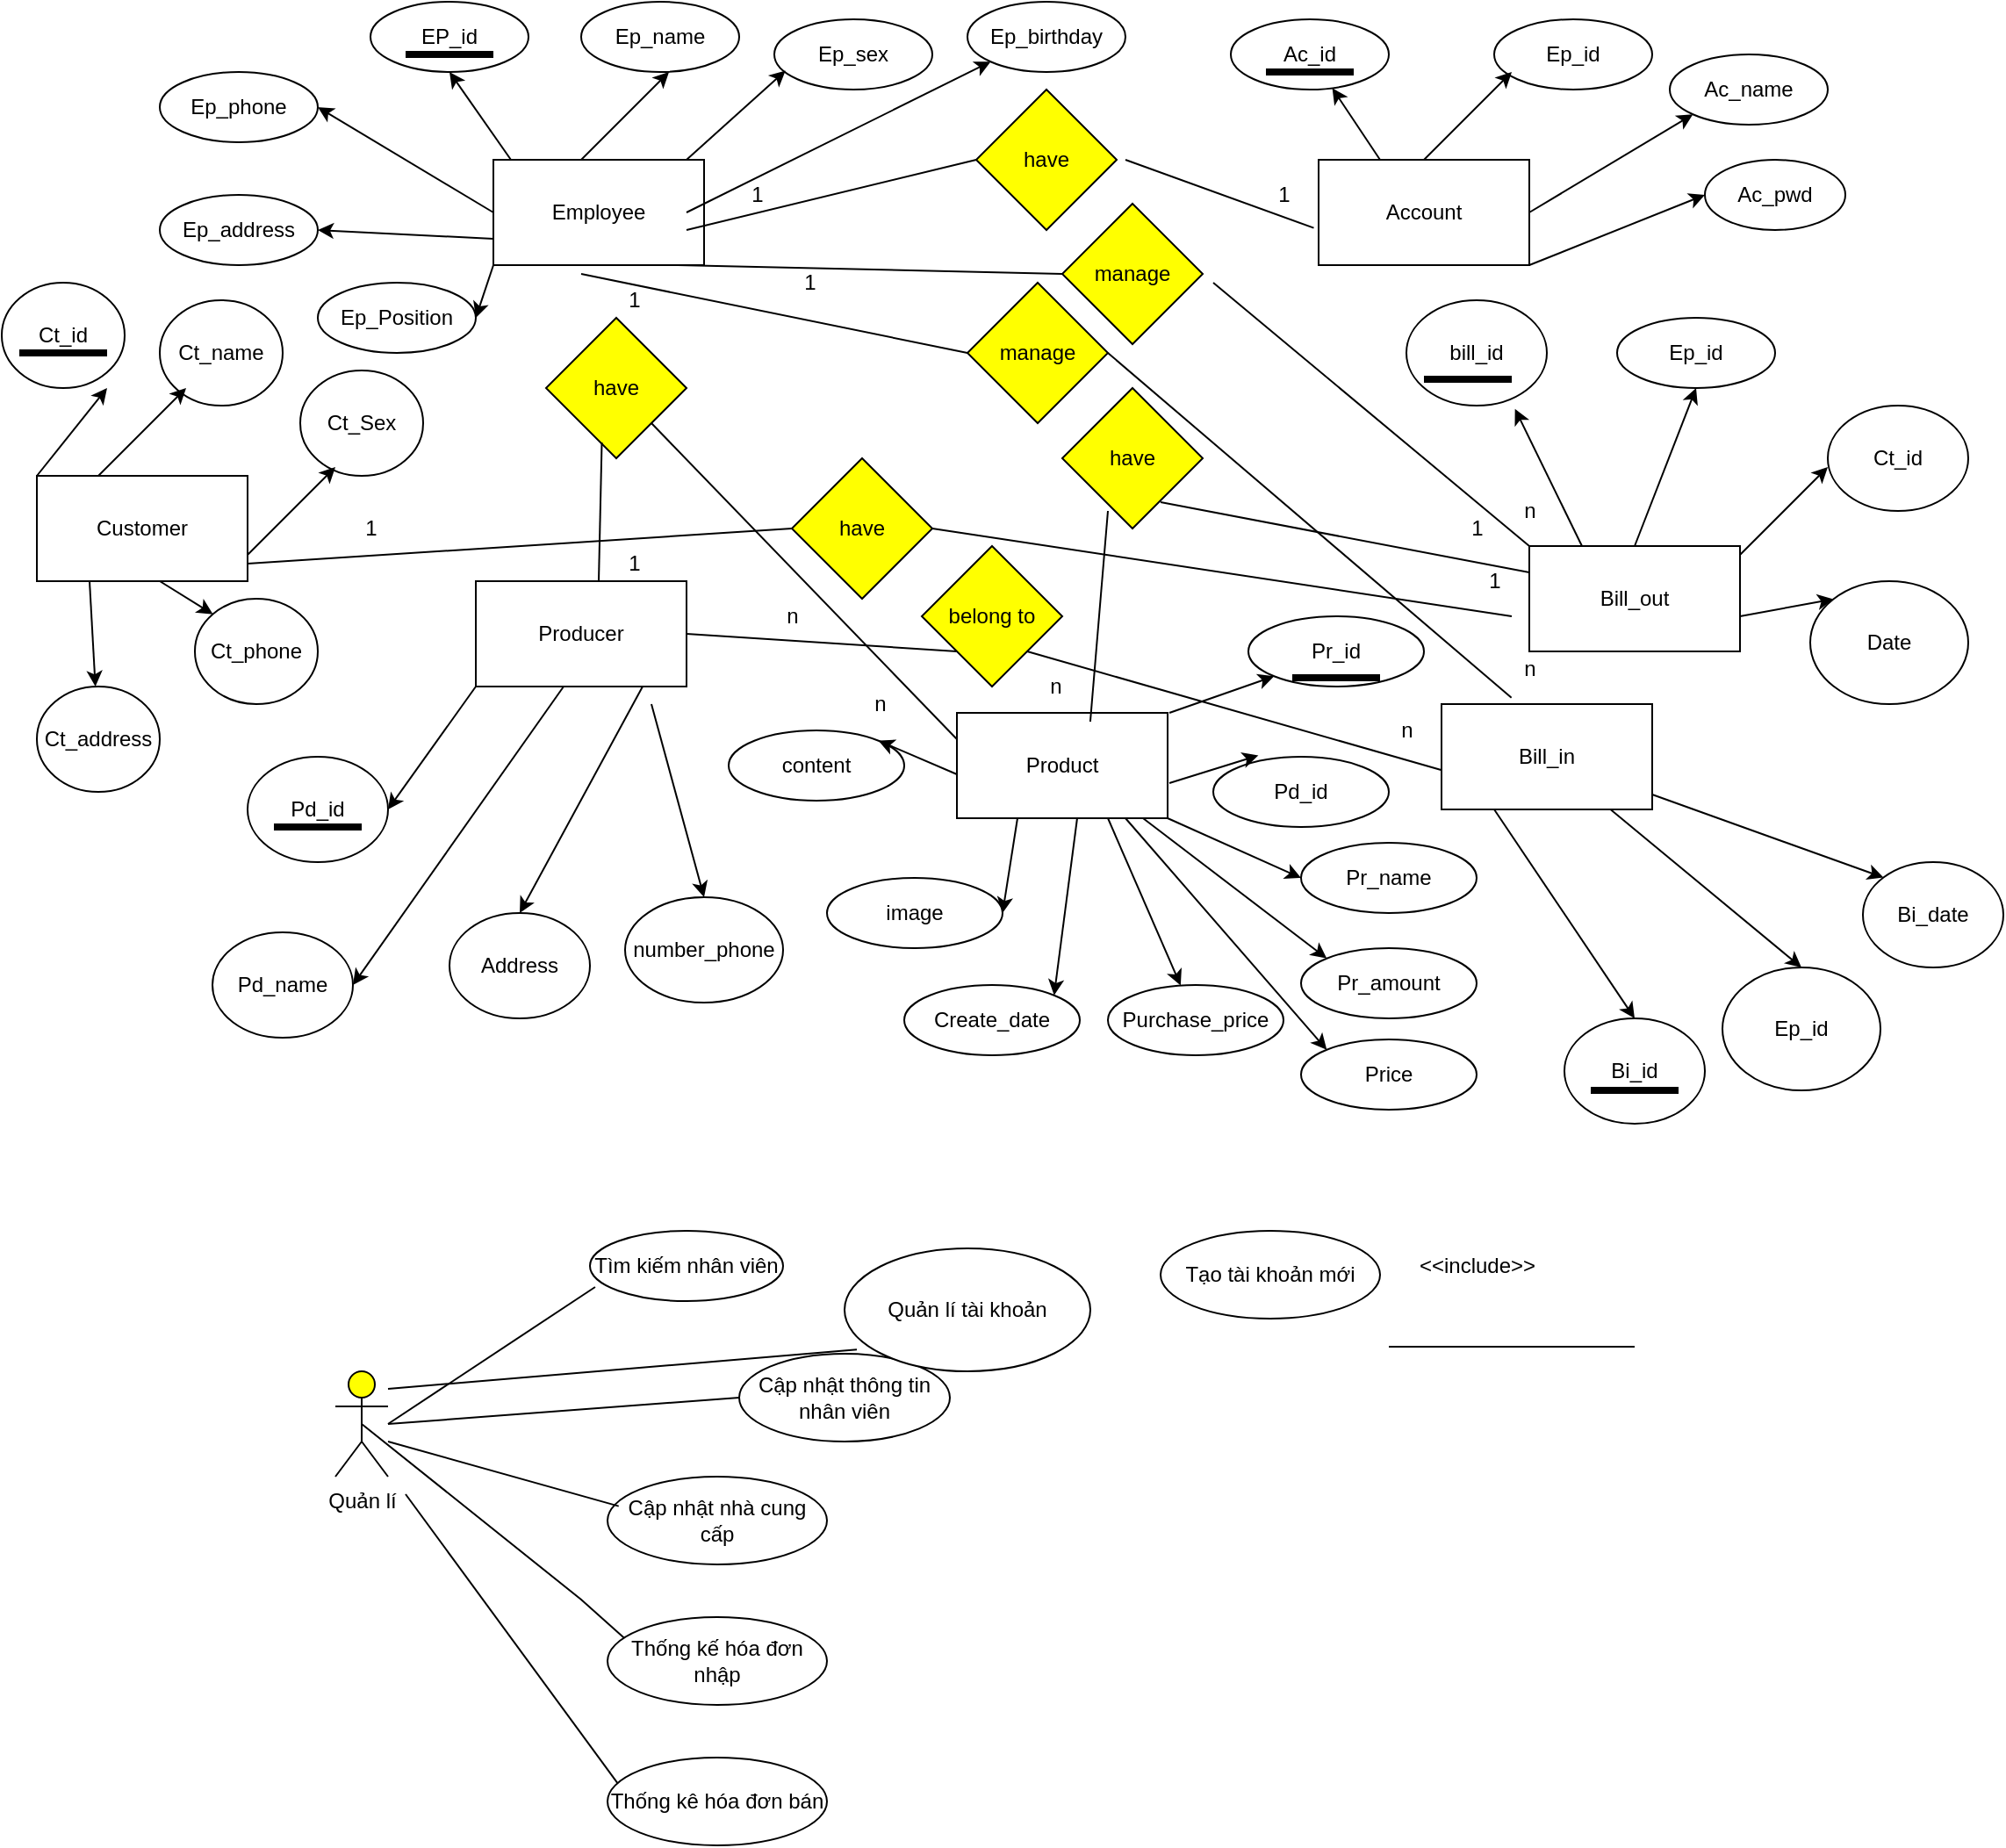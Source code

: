 <mxfile version="14.5.3" type="github" pages="4"><diagram id="1zKgbJM63abXoSSEDIQQ" name="Page-1"><mxGraphModel dx="1817" dy="555" grid="1" gridSize="10" guides="1" tooltips="1" connect="1" arrows="1" fold="1" page="1" pageScale="1" pageWidth="827" pageHeight="1169" math="0" shadow="0"><root><mxCell id="0"/><mxCell id="1" parent="0"/><mxCell id="uMhRGrw4p8VXp_NHeM_t-5" value="&lt;font style=&quot;vertical-align: inherit&quot;&gt;&lt;font style=&quot;vertical-align: inherit&quot;&gt;Employee&lt;/font&gt;&lt;/font&gt;" style="rounded=0;whiteSpace=wrap;html=1;" parent="1" vertex="1"><mxGeometry x="90" y="120" width="120" height="60" as="geometry"/></mxCell><mxCell id="uMhRGrw4p8VXp_NHeM_t-6" value="&lt;font style=&quot;vertical-align: inherit&quot;&gt;&lt;font style=&quot;vertical-align: inherit&quot;&gt;Account&lt;/font&gt;&lt;/font&gt;" style="rounded=0;whiteSpace=wrap;html=1;" parent="1" vertex="1"><mxGeometry x="560" y="120" width="120" height="60" as="geometry"/></mxCell><mxCell id="uMhRGrw4p8VXp_NHeM_t-7" value="Producer" style="rounded=0;whiteSpace=wrap;html=1;" parent="1" vertex="1"><mxGeometry x="80" y="360" width="120" height="60" as="geometry"/></mxCell><mxCell id="uMhRGrw4p8VXp_NHeM_t-8" value="EP_id" style="ellipse;whiteSpace=wrap;html=1;" parent="1" vertex="1"><mxGeometry x="20" y="30" width="90" height="40" as="geometry"/></mxCell><mxCell id="uMhRGrw4p8VXp_NHeM_t-9" value="Ep_name" style="ellipse;whiteSpace=wrap;html=1;" parent="1" vertex="1"><mxGeometry x="140" y="30" width="90" height="40" as="geometry"/></mxCell><mxCell id="uMhRGrw4p8VXp_NHeM_t-10" value="Ep_sex" style="ellipse;whiteSpace=wrap;html=1;" parent="1" vertex="1"><mxGeometry x="250" y="40" width="90" height="40" as="geometry"/></mxCell><mxCell id="uMhRGrw4p8VXp_NHeM_t-11" value="Ep_birthday" style="ellipse;whiteSpace=wrap;html=1;" parent="1" vertex="1"><mxGeometry x="360" y="30" width="90" height="40" as="geometry"/></mxCell><mxCell id="uMhRGrw4p8VXp_NHeM_t-12" value="Ep_phone" style="ellipse;whiteSpace=wrap;html=1;" parent="1" vertex="1"><mxGeometry x="-100" y="70" width="90" height="40" as="geometry"/></mxCell><mxCell id="uMhRGrw4p8VXp_NHeM_t-13" value="Ep_address" style="ellipse;whiteSpace=wrap;html=1;" parent="1" vertex="1"><mxGeometry x="-100" y="140" width="90" height="40" as="geometry"/></mxCell><mxCell id="uMhRGrw4p8VXp_NHeM_t-14" value="Ep_Position" style="ellipse;whiteSpace=wrap;html=1;" parent="1" vertex="1"><mxGeometry x="-10" y="190" width="90" height="40" as="geometry"/></mxCell><mxCell id="uMhRGrw4p8VXp_NHeM_t-15" value="Ac_name" style="ellipse;whiteSpace=wrap;html=1;" parent="1" vertex="1"><mxGeometry x="760" y="60" width="90" height="40" as="geometry"/></mxCell><mxCell id="uMhRGrw4p8VXp_NHeM_t-16" value="Ep_id" style="ellipse;whiteSpace=wrap;html=1;" parent="1" vertex="1"><mxGeometry x="660" y="40" width="90" height="40" as="geometry"/></mxCell><mxCell id="uMhRGrw4p8VXp_NHeM_t-17" value="Ac_id" style="ellipse;whiteSpace=wrap;html=1;" parent="1" vertex="1"><mxGeometry x="510" y="40" width="90" height="40" as="geometry"/></mxCell><mxCell id="uMhRGrw4p8VXp_NHeM_t-18" value="Ep_id" style="ellipse;whiteSpace=wrap;html=1;" parent="1" vertex="1"><mxGeometry x="730" y="210" width="90" height="40" as="geometry"/></mxCell><mxCell id="uMhRGrw4p8VXp_NHeM_t-22" value="Pd_id" style="ellipse;whiteSpace=wrap;html=1;" parent="1" vertex="1"><mxGeometry x="-50" y="460" width="80" height="60" as="geometry"/></mxCell><mxCell id="uMhRGrw4p8VXp_NHeM_t-23" value="Bi_date" style="ellipse;whiteSpace=wrap;html=1;" parent="1" vertex="1"><mxGeometry x="870" y="520" width="80" height="60" as="geometry"/></mxCell><mxCell id="uMhRGrw4p8VXp_NHeM_t-24" value="Address" style="ellipse;whiteSpace=wrap;html=1;" parent="1" vertex="1"><mxGeometry x="65" y="549" width="80" height="60" as="geometry"/></mxCell><mxCell id="uMhRGrw4p8VXp_NHeM_t-25" value="Pd_name" style="ellipse;whiteSpace=wrap;html=1;" parent="1" vertex="1"><mxGeometry x="-70" y="560" width="80" height="60" as="geometry"/></mxCell><mxCell id="uMhRGrw4p8VXp_NHeM_t-26" value="Ct_id" style="ellipse;whiteSpace=wrap;html=1;" parent="1" vertex="1"><mxGeometry x="850" y="260" width="80" height="60" as="geometry"/></mxCell><mxCell id="uMhRGrw4p8VXp_NHeM_t-27" value="bill_id" style="ellipse;whiteSpace=wrap;html=1;" parent="1" vertex="1"><mxGeometry x="610" y="200" width="80" height="60" as="geometry"/></mxCell><mxCell id="uMhRGrw4p8VXp_NHeM_t-28" value="number_phone" style="ellipse;whiteSpace=wrap;html=1;" parent="1" vertex="1"><mxGeometry x="165" y="540" width="90" height="60" as="geometry"/></mxCell><mxCell id="uMhRGrw4p8VXp_NHeM_t-29" value="Ac_pwd" style="ellipse;whiteSpace=wrap;html=1;" parent="1" vertex="1"><mxGeometry x="780" y="120" width="80" height="40" as="geometry"/></mxCell><mxCell id="uMhRGrw4p8VXp_NHeM_t-30" value="Bi_id" style="ellipse;whiteSpace=wrap;html=1;" parent="1" vertex="1"><mxGeometry x="700" y="609" width="80" height="60" as="geometry"/></mxCell><mxCell id="uMhRGrw4p8VXp_NHeM_t-31" value="&lt;font style=&quot;vertical-align: inherit&quot;&gt;&lt;font style=&quot;vertical-align: inherit&quot;&gt;&lt;font style=&quot;vertical-align: inherit&quot;&gt;&lt;font style=&quot;vertical-align: inherit&quot;&gt;&lt;font style=&quot;vertical-align: inherit&quot;&gt;&lt;font style=&quot;vertical-align: inherit&quot;&gt;&lt;font style=&quot;vertical-align: inherit&quot;&gt;&lt;font style=&quot;vertical-align: inherit&quot;&gt;have&lt;/font&gt;&lt;/font&gt;&lt;/font&gt;&lt;/font&gt;&lt;/font&gt;&lt;/font&gt;&lt;/font&gt;&lt;/font&gt;" style="rhombus;whiteSpace=wrap;html=1;fillColor=#FFFF00;" parent="1" vertex="1"><mxGeometry x="365" y="80" width="80" height="80" as="geometry"/></mxCell><mxCell id="uMhRGrw4p8VXp_NHeM_t-32" value="" style="endArrow=none;html=1;entryX=0;entryY=0.5;entryDx=0;entryDy=0;" parent="1" target="uMhRGrw4p8VXp_NHeM_t-31" edge="1"><mxGeometry width="50" height="50" relative="1" as="geometry"><mxPoint x="200" y="160" as="sourcePoint"/><mxPoint x="250" y="110" as="targetPoint"/></mxGeometry></mxCell><mxCell id="uMhRGrw4p8VXp_NHeM_t-33" value="" style="endArrow=none;html=1;entryX=-0.023;entryY=0.647;entryDx=0;entryDy=0;entryPerimeter=0;" parent="1" target="uMhRGrw4p8VXp_NHeM_t-6" edge="1"><mxGeometry width="50" height="50" relative="1" as="geometry"><mxPoint x="450" y="120" as="sourcePoint"/><mxPoint x="490" y="110" as="targetPoint"/></mxGeometry></mxCell><mxCell id="uMhRGrw4p8VXp_NHeM_t-34" value="&lt;font style=&quot;vertical-align: inherit&quot;&gt;&lt;font style=&quot;vertical-align: inherit&quot;&gt;1&lt;/font&gt;&lt;/font&gt;" style="text;html=1;align=center;verticalAlign=middle;resizable=0;points=[];autosize=1;" parent="1" vertex="1"><mxGeometry x="230" y="130" width="20" height="20" as="geometry"/></mxCell><mxCell id="uMhRGrw4p8VXp_NHeM_t-35" value="&lt;font style=&quot;vertical-align: inherit&quot;&gt;&lt;font style=&quot;vertical-align: inherit&quot;&gt;1&lt;/font&gt;&lt;/font&gt;" style="text;html=1;align=center;verticalAlign=middle;resizable=0;points=[];autosize=1;" parent="1" vertex="1"><mxGeometry x="530" y="130" width="20" height="20" as="geometry"/></mxCell><mxCell id="uMhRGrw4p8VXp_NHeM_t-36" value="" style="endArrow=classic;html=1;entryX=0.5;entryY=1;entryDx=0;entryDy=0;" parent="1" target="uMhRGrw4p8VXp_NHeM_t-8" edge="1"><mxGeometry width="50" height="50" relative="1" as="geometry"><mxPoint x="100" y="120" as="sourcePoint"/><mxPoint x="150" y="70" as="targetPoint"/></mxGeometry></mxCell><mxCell id="uMhRGrw4p8VXp_NHeM_t-37" value="" style="endArrow=classic;html=1;" parent="1" edge="1"><mxGeometry width="50" height="50" relative="1" as="geometry"><mxPoint x="140" y="120" as="sourcePoint"/><mxPoint x="190" y="70" as="targetPoint"/></mxGeometry></mxCell><mxCell id="uMhRGrw4p8VXp_NHeM_t-38" value="" style="endArrow=classic;html=1;entryX=0.071;entryY=0.73;entryDx=0;entryDy=0;entryPerimeter=0;" parent="1" target="uMhRGrw4p8VXp_NHeM_t-10" edge="1"><mxGeometry width="50" height="50" relative="1" as="geometry"><mxPoint x="200" y="120" as="sourcePoint"/><mxPoint x="250" y="70" as="targetPoint"/></mxGeometry></mxCell><mxCell id="uMhRGrw4p8VXp_NHeM_t-39" value="" style="endArrow=classic;html=1;entryX=0;entryY=1;entryDx=0;entryDy=0;" parent="1" target="uMhRGrw4p8VXp_NHeM_t-11" edge="1"><mxGeometry width="50" height="50" relative="1" as="geometry"><mxPoint x="200" y="150" as="sourcePoint"/><mxPoint x="250" y="100" as="targetPoint"/></mxGeometry></mxCell><mxCell id="uMhRGrw4p8VXp_NHeM_t-41" value="Bill_out" style="rounded=0;whiteSpace=wrap;html=1;" parent="1" vertex="1"><mxGeometry x="680" y="340" width="120" height="60" as="geometry"/></mxCell><mxCell id="uMhRGrw4p8VXp_NHeM_t-43" value="" style="endArrow=classic;html=1;" parent="1" target="uMhRGrw4p8VXp_NHeM_t-17" edge="1"><mxGeometry width="50" height="50" relative="1" as="geometry"><mxPoint x="595" y="120" as="sourcePoint"/><mxPoint x="645" y="70" as="targetPoint"/></mxGeometry></mxCell><mxCell id="uMhRGrw4p8VXp_NHeM_t-44" value="" style="endArrow=classic;html=1;" parent="1" edge="1"><mxGeometry width="50" height="50" relative="1" as="geometry"><mxPoint x="620" y="120" as="sourcePoint"/><mxPoint x="670" y="70" as="targetPoint"/><Array as="points"/></mxGeometry></mxCell><mxCell id="uMhRGrw4p8VXp_NHeM_t-45" value="" style="endArrow=classic;html=1;entryX=0;entryY=1;entryDx=0;entryDy=0;" parent="1" target="uMhRGrw4p8VXp_NHeM_t-15" edge="1"><mxGeometry width="50" height="50" relative="1" as="geometry"><mxPoint x="680" y="150" as="sourcePoint"/><mxPoint x="730" y="100" as="targetPoint"/></mxGeometry></mxCell><mxCell id="uMhRGrw4p8VXp_NHeM_t-47" value="manage" style="rhombus;whiteSpace=wrap;html=1;fillColor=#FFFF00;" parent="1" vertex="1"><mxGeometry x="414" y="145" width="80" height="80" as="geometry"/></mxCell><mxCell id="uMhRGrw4p8VXp_NHeM_t-48" value="manage" style="rhombus;whiteSpace=wrap;html=1;fillColor=#FFFF00;" parent="1" vertex="1"><mxGeometry x="360" y="190" width="80" height="80" as="geometry"/></mxCell><mxCell id="uMhRGrw4p8VXp_NHeM_t-49" value="" style="endArrow=none;html=1;entryX=0;entryY=0.5;entryDx=0;entryDy=0;" parent="1" target="uMhRGrw4p8VXp_NHeM_t-47" edge="1"><mxGeometry width="50" height="50" relative="1" as="geometry"><mxPoint x="195" y="180" as="sourcePoint"/><mxPoint x="245" y="130" as="targetPoint"/></mxGeometry></mxCell><mxCell id="uMhRGrw4p8VXp_NHeM_t-50" value="" style="endArrow=none;html=1;" parent="1" edge="1"><mxGeometry width="50" height="50" relative="1" as="geometry"><mxPoint x="500" y="190" as="sourcePoint"/><mxPoint x="680" y="340" as="targetPoint"/></mxGeometry></mxCell><mxCell id="uMhRGrw4p8VXp_NHeM_t-52" value="" style="endArrow=none;html=1;entryX=0;entryY=0.5;entryDx=0;entryDy=0;" parent="1" target="uMhRGrw4p8VXp_NHeM_t-48" edge="1"><mxGeometry width="50" height="50" relative="1" as="geometry"><mxPoint x="140" y="185" as="sourcePoint"/><mxPoint x="190" y="135" as="targetPoint"/></mxGeometry></mxCell><mxCell id="uMhRGrw4p8VXp_NHeM_t-53" value="" style="endArrow=none;html=1;entryX=0.332;entryY=-0.06;entryDx=0;entryDy=0;entryPerimeter=0;exitX=1;exitY=0.5;exitDx=0;exitDy=0;" parent="1" source="uMhRGrw4p8VXp_NHeM_t-48" target="uMhRGrw4p8VXp_NHeM_t-46" edge="1"><mxGeometry width="50" height="50" relative="1" as="geometry"><mxPoint x="360" y="300" as="sourcePoint"/><mxPoint x="410" y="250" as="targetPoint"/></mxGeometry></mxCell><mxCell id="uMhRGrw4p8VXp_NHeM_t-54" value="belong to" style="rhombus;whiteSpace=wrap;html=1;fillColor=#FFFF00;" parent="1" vertex="1"><mxGeometry x="334" y="340" width="80" height="80" as="geometry"/></mxCell><mxCell id="uMhRGrw4p8VXp_NHeM_t-57" value="" style="endArrow=none;html=1;exitX=1;exitY=0.5;exitDx=0;exitDy=0;entryX=0;entryY=1;entryDx=0;entryDy=0;" parent="1" source="uMhRGrw4p8VXp_NHeM_t-7" target="uMhRGrw4p8VXp_NHeM_t-54" edge="1"><mxGeometry width="50" height="50" relative="1" as="geometry"><mxPoint x="245" y="400" as="sourcePoint"/><mxPoint x="330" y="400" as="targetPoint"/></mxGeometry></mxCell><mxCell id="uMhRGrw4p8VXp_NHeM_t-58" value="" style="endArrow=none;html=1;entryX=0.012;entryY=0.633;entryDx=0;entryDy=0;entryPerimeter=0;exitX=1;exitY=1;exitDx=0;exitDy=0;" parent="1" source="uMhRGrw4p8VXp_NHeM_t-54" target="uMhRGrw4p8VXp_NHeM_t-46" edge="1"><mxGeometry width="50" height="50" relative="1" as="geometry"><mxPoint x="414" y="400" as="sourcePoint"/><mxPoint x="444" y="380" as="targetPoint"/></mxGeometry></mxCell><mxCell id="uMhRGrw4p8VXp_NHeM_t-59" value="1" style="text;html=1;align=center;verticalAlign=middle;resizable=0;points=[];autosize=1;" parent="1" vertex="1"><mxGeometry x="260" y="180" width="20" height="20" as="geometry"/></mxCell><mxCell id="uMhRGrw4p8VXp_NHeM_t-60" value="n" style="text;html=1;align=center;verticalAlign=middle;resizable=0;points=[];autosize=1;" parent="1" vertex="1"><mxGeometry x="670" y="310" width="20" height="20" as="geometry"/></mxCell><mxCell id="uMhRGrw4p8VXp_NHeM_t-61" value="1" style="text;html=1;align=center;verticalAlign=middle;resizable=0;points=[];autosize=1;" parent="1" vertex="1"><mxGeometry x="160" y="190" width="20" height="20" as="geometry"/></mxCell><mxCell id="uMhRGrw4p8VXp_NHeM_t-62" value="n" style="text;html=1;align=center;verticalAlign=middle;resizable=0;points=[];autosize=1;" parent="1" vertex="1"><mxGeometry x="670" y="400" width="20" height="20" as="geometry"/></mxCell><mxCell id="uMhRGrw4p8VXp_NHeM_t-63" value="n" style="text;html=1;align=center;verticalAlign=middle;resizable=0;points=[];autosize=1;" parent="1" vertex="1"><mxGeometry x="250" y="370" width="20" height="20" as="geometry"/></mxCell><mxCell id="uMhRGrw4p8VXp_NHeM_t-64" value="n" style="text;html=1;align=center;verticalAlign=middle;resizable=0;points=[];autosize=1;" parent="1" vertex="1"><mxGeometry x="600" y="435" width="20" height="20" as="geometry"/></mxCell><mxCell id="uMhRGrw4p8VXp_NHeM_t-65" value="Quản lí" style="shape=umlActor;verticalLabelPosition=bottom;verticalAlign=top;html=1;fillColor=#FFFF00;" parent="1" vertex="1"><mxGeometry y="810" width="30" height="60" as="geometry"/></mxCell><mxCell id="uMhRGrw4p8VXp_NHeM_t-66" value="Tìm kiếm nhân viên" style="ellipse;whiteSpace=wrap;html=1;" parent="1" vertex="1"><mxGeometry x="145" y="730" width="110" height="40" as="geometry"/></mxCell><mxCell id="uMhRGrw4p8VXp_NHeM_t-67" value="Tạo tài khoản mới" style="ellipse;whiteSpace=wrap;html=1;" parent="1" vertex="1"><mxGeometry x="470" y="730" width="125" height="50" as="geometry"/></mxCell><mxCell id="uMhRGrw4p8VXp_NHeM_t-68" value="Cập nhật thông tin nhân viên" style="ellipse;whiteSpace=wrap;html=1;direction=west;" parent="1" vertex="1"><mxGeometry x="230" y="800" width="120" height="50" as="geometry"/></mxCell><mxCell id="uMhRGrw4p8VXp_NHeM_t-69" value="Cập nhật nhà cung cấp" style="ellipse;whiteSpace=wrap;html=1;" parent="1" vertex="1"><mxGeometry x="155" y="870" width="125" height="50" as="geometry"/></mxCell><mxCell id="uMhRGrw4p8VXp_NHeM_t-70" value="Thống kế hóa đơn nhập" style="ellipse;whiteSpace=wrap;html=1;" parent="1" vertex="1"><mxGeometry x="155" y="950" width="125" height="50" as="geometry"/></mxCell><mxCell id="uMhRGrw4p8VXp_NHeM_t-71" value="Thống kê hóa đơn bán" style="ellipse;whiteSpace=wrap;html=1;" parent="1" vertex="1"><mxGeometry x="155" y="1030" width="125" height="50" as="geometry"/></mxCell><mxCell id="uMhRGrw4p8VXp_NHeM_t-80" value="" style="endArrow=none;html=1;rounded=0;entryX=0.027;entryY=0.8;entryDx=0;entryDy=0;entryPerimeter=0;" parent="1" target="uMhRGrw4p8VXp_NHeM_t-66" edge="1"><mxGeometry relative="1" as="geometry"><mxPoint x="30" y="840" as="sourcePoint"/><mxPoint x="190" y="820" as="targetPoint"/></mxGeometry></mxCell><mxCell id="uMhRGrw4p8VXp_NHeM_t-81" value="" style="endArrow=none;html=1;rounded=0;entryX=0.05;entryY=0.823;entryDx=0;entryDy=0;entryPerimeter=0;" parent="1" target="uMhRGrw4p8VXp_NHeM_t-86" edge="1"><mxGeometry relative="1" as="geometry"><mxPoint x="30" y="820" as="sourcePoint"/><mxPoint x="200" y="830" as="targetPoint"/><Array as="points"/></mxGeometry></mxCell><mxCell id="uMhRGrw4p8VXp_NHeM_t-83" value="" style="endArrow=none;html=1;rounded=0;entryX=0.051;entryY=0.336;entryDx=0;entryDy=0;entryPerimeter=0;" parent="1" target="uMhRGrw4p8VXp_NHeM_t-69" edge="1"><mxGeometry relative="1" as="geometry"><mxPoint x="30" y="850" as="sourcePoint"/><mxPoint x="190" y="850" as="targetPoint"/></mxGeometry></mxCell><mxCell id="uMhRGrw4p8VXp_NHeM_t-84" value="" style="endArrow=none;html=1;rounded=0;entryX=0.077;entryY=0.24;entryDx=0;entryDy=0;entryPerimeter=0;exitX=0.5;exitY=0.5;exitDx=0;exitDy=0;exitPerimeter=0;" parent="1" source="uMhRGrw4p8VXp_NHeM_t-65" target="uMhRGrw4p8VXp_NHeM_t-70" edge="1"><mxGeometry relative="1" as="geometry"><mxPoint x="45" y="870" as="sourcePoint"/><mxPoint x="205" y="870" as="targetPoint"/><Array as="points"><mxPoint x="140" y="940"/></Array></mxGeometry></mxCell><mxCell id="uMhRGrw4p8VXp_NHeM_t-85" value="" style="endArrow=none;html=1;rounded=0;entryX=0.045;entryY=0.288;entryDx=0;entryDy=0;entryPerimeter=0;" parent="1" target="uMhRGrw4p8VXp_NHeM_t-71" edge="1"><mxGeometry relative="1" as="geometry"><mxPoint x="40" y="880" as="sourcePoint"/><mxPoint x="205" y="860" as="targetPoint"/></mxGeometry></mxCell><mxCell id="uMhRGrw4p8VXp_NHeM_t-86" value="Quản lí tài khoản" style="ellipse;whiteSpace=wrap;html=1;" parent="1" vertex="1"><mxGeometry x="290" y="740" width="140" height="70" as="geometry"/></mxCell><mxCell id="uMhRGrw4p8VXp_NHeM_t-90" value="" style="line;strokeWidth=1;fillColor=none;align=left;verticalAlign=middle;spacingTop=-1;spacingLeft=3;spacingRight=3;rotatable=0;labelPosition=right;points=[];portConstraint=eastwest;" parent="1" vertex="1"><mxGeometry x="600" y="792" width="140" height="8" as="geometry"/></mxCell><mxCell id="JV0r9zN-4hfE0__4B_lj-1" value="" style="line;strokeWidth=4;html=1;perimeter=backbonePerimeter;points=[];outlineConnect=0;" parent="1" vertex="1"><mxGeometry x="40" y="55" width="50" height="10" as="geometry"/></mxCell><mxCell id="JV0r9zN-4hfE0__4B_lj-2" value="" style="endArrow=classic;html=1;entryX=1;entryY=0.5;entryDx=0;entryDy=0;" parent="1" target="uMhRGrw4p8VXp_NHeM_t-12" edge="1"><mxGeometry width="50" height="50" relative="1" as="geometry"><mxPoint x="90" y="150" as="sourcePoint"/><mxPoint x="140" y="100" as="targetPoint"/></mxGeometry></mxCell><mxCell id="JV0r9zN-4hfE0__4B_lj-3" value="" style="endArrow=classic;html=1;entryX=1;entryY=0.5;entryDx=0;entryDy=0;" parent="1" target="uMhRGrw4p8VXp_NHeM_t-13" edge="1"><mxGeometry width="50" height="50" relative="1" as="geometry"><mxPoint x="90" y="165" as="sourcePoint"/><mxPoint x="140" y="115" as="targetPoint"/></mxGeometry></mxCell><mxCell id="JV0r9zN-4hfE0__4B_lj-4" value="" style="endArrow=classic;html=1;entryX=1;entryY=0.5;entryDx=0;entryDy=0;" parent="1" target="uMhRGrw4p8VXp_NHeM_t-14" edge="1"><mxGeometry width="50" height="50" relative="1" as="geometry"><mxPoint x="90" y="180" as="sourcePoint"/><mxPoint x="140" y="130" as="targetPoint"/></mxGeometry></mxCell><mxCell id="JV0r9zN-4hfE0__4B_lj-5" value="" style="endArrow=classic;html=1;entryX=0;entryY=0.5;entryDx=0;entryDy=0;" parent="1" target="uMhRGrw4p8VXp_NHeM_t-29" edge="1"><mxGeometry width="50" height="50" relative="1" as="geometry"><mxPoint x="680" y="180" as="sourcePoint"/><mxPoint x="730" y="130" as="targetPoint"/></mxGeometry></mxCell><mxCell id="JV0r9zN-4hfE0__4B_lj-9" value="" style="line;strokeWidth=4;html=1;perimeter=backbonePerimeter;points=[];outlineConnect=0;" parent="1" vertex="1"><mxGeometry x="530" y="65" width="50" height="10" as="geometry"/></mxCell><mxCell id="JV0r9zN-4hfE0__4B_lj-10" value="" style="endArrow=classic;html=1;entryX=1;entryY=0.5;entryDx=0;entryDy=0;exitX=0;exitY=1;exitDx=0;exitDy=0;" parent="1" source="uMhRGrw4p8VXp_NHeM_t-7" target="uMhRGrw4p8VXp_NHeM_t-22" edge="1"><mxGeometry width="50" height="50" relative="1" as="geometry"><mxPoint x="125" y="400" as="sourcePoint"/><mxPoint x="175" y="350" as="targetPoint"/></mxGeometry></mxCell><mxCell id="JV0r9zN-4hfE0__4B_lj-12" value="" style="endArrow=classic;html=1;entryX=1;entryY=0.5;entryDx=0;entryDy=0;" parent="1" target="uMhRGrw4p8VXp_NHeM_t-25" edge="1"><mxGeometry width="50" height="50" relative="1" as="geometry"><mxPoint x="130" y="420" as="sourcePoint"/><mxPoint x="180" y="370" as="targetPoint"/></mxGeometry></mxCell><mxCell id="JV0r9zN-4hfE0__4B_lj-13" value="" style="endArrow=classic;html=1;entryX=0.5;entryY=0;entryDx=0;entryDy=0;" parent="1" target="uMhRGrw4p8VXp_NHeM_t-24" edge="1"><mxGeometry width="50" height="50" relative="1" as="geometry"><mxPoint x="175" y="420" as="sourcePoint"/><mxPoint x="225" y="370" as="targetPoint"/></mxGeometry></mxCell><mxCell id="JV0r9zN-4hfE0__4B_lj-14" value="" style="endArrow=classic;html=1;entryX=0.5;entryY=0;entryDx=0;entryDy=0;" parent="1" target="uMhRGrw4p8VXp_NHeM_t-28" edge="1"><mxGeometry width="50" height="50" relative="1" as="geometry"><mxPoint x="180" y="430" as="sourcePoint"/><mxPoint x="265" y="370" as="targetPoint"/></mxGeometry></mxCell><mxCell id="JV0r9zN-4hfE0__4B_lj-15" value="" style="line;strokeWidth=4;html=1;perimeter=backbonePerimeter;points=[];outlineConnect=0;" parent="1" vertex="1"><mxGeometry x="-35" y="495" width="50" height="10" as="geometry"/></mxCell><mxCell id="JV0r9zN-4hfE0__4B_lj-16" value="Ep_id" style="ellipse;whiteSpace=wrap;html=1;" parent="1" vertex="1"><mxGeometry x="790" y="580" width="90" height="70" as="geometry"/></mxCell><mxCell id="JV0r9zN-4hfE0__4B_lj-17" value="" style="endArrow=classic;html=1;entryX=0.5;entryY=0;entryDx=0;entryDy=0;exitX=0.25;exitY=1;exitDx=0;exitDy=0;" parent="1" source="uMhRGrw4p8VXp_NHeM_t-46" target="uMhRGrw4p8VXp_NHeM_t-30" edge="1"><mxGeometry width="50" height="50" relative="1" as="geometry"><mxPoint x="490" y="420" as="sourcePoint"/><mxPoint x="540" y="370" as="targetPoint"/></mxGeometry></mxCell><mxCell id="JV0r9zN-4hfE0__4B_lj-19" value="" style="endArrow=classic;html=1;entryX=0.5;entryY=0;entryDx=0;entryDy=0;" parent="1" source="uMhRGrw4p8VXp_NHeM_t-46" target="JV0r9zN-4hfE0__4B_lj-16" edge="1"><mxGeometry width="50" height="50" relative="1" as="geometry"><mxPoint x="560" y="425" as="sourcePoint"/><mxPoint x="610" y="375" as="targetPoint"/></mxGeometry></mxCell><mxCell id="JV0r9zN-4hfE0__4B_lj-20" value="" style="endArrow=classic;html=1;entryX=0;entryY=0;entryDx=0;entryDy=0;" parent="1" source="uMhRGrw4p8VXp_NHeM_t-46" target="uMhRGrw4p8VXp_NHeM_t-23" edge="1"><mxGeometry width="50" height="50" relative="1" as="geometry"><mxPoint x="600" y="420" as="sourcePoint"/><mxPoint x="650" y="370" as="targetPoint"/></mxGeometry></mxCell><mxCell id="JV0r9zN-4hfE0__4B_lj-21" value="" style="line;strokeWidth=4;html=1;perimeter=backbonePerimeter;points=[];outlineConnect=0;" parent="1" vertex="1"><mxGeometry x="715" y="645" width="50" height="10" as="geometry"/></mxCell><mxCell id="JV0r9zN-4hfE0__4B_lj-23" value="Date" style="ellipse;whiteSpace=wrap;html=1;" parent="1" vertex="1"><mxGeometry x="840" y="360" width="90" height="70" as="geometry"/></mxCell><mxCell id="JV0r9zN-4hfE0__4B_lj-24" value="" style="endArrow=classic;html=1;entryX=0.773;entryY=1.031;entryDx=0;entryDy=0;entryPerimeter=0;" parent="1" target="uMhRGrw4p8VXp_NHeM_t-27" edge="1"><mxGeometry width="50" height="50" relative="1" as="geometry"><mxPoint x="710" y="340" as="sourcePoint"/><mxPoint x="760" y="290" as="targetPoint"/></mxGeometry></mxCell><mxCell id="JV0r9zN-4hfE0__4B_lj-25" value="" style="endArrow=classic;html=1;entryX=0.5;entryY=1;entryDx=0;entryDy=0;" parent="1" target="uMhRGrw4p8VXp_NHeM_t-18" edge="1"><mxGeometry width="50" height="50" relative="1" as="geometry"><mxPoint x="740" y="340" as="sourcePoint"/><mxPoint x="790" y="290" as="targetPoint"/></mxGeometry></mxCell><mxCell id="JV0r9zN-4hfE0__4B_lj-26" value="" style="endArrow=classic;html=1;" parent="1" edge="1"><mxGeometry width="50" height="50" relative="1" as="geometry"><mxPoint x="800" y="345" as="sourcePoint"/><mxPoint x="850" y="295" as="targetPoint"/></mxGeometry></mxCell><mxCell id="JV0r9zN-4hfE0__4B_lj-27" value="" style="endArrow=classic;html=1;entryX=0;entryY=0;entryDx=0;entryDy=0;" parent="1" target="JV0r9zN-4hfE0__4B_lj-23" edge="1"><mxGeometry width="50" height="50" relative="1" as="geometry"><mxPoint x="800" y="380" as="sourcePoint"/><mxPoint x="850" y="330" as="targetPoint"/></mxGeometry></mxCell><mxCell id="JV0r9zN-4hfE0__4B_lj-28" value="" style="line;strokeWidth=4;html=1;perimeter=backbonePerimeter;points=[];outlineConnect=0;" parent="1" vertex="1"><mxGeometry x="620" y="240" width="50" height="10" as="geometry"/></mxCell><mxCell id="JV0r9zN-4hfE0__4B_lj-29" value="" style="endArrow=none;html=1;entryX=1;entryY=0.5;entryDx=0;entryDy=0;" parent="1" target="uMhRGrw4p8VXp_NHeM_t-68" edge="1"><mxGeometry width="50" height="50" relative="1" as="geometry"><mxPoint x="30" y="840" as="sourcePoint"/><mxPoint x="80" y="790" as="targetPoint"/></mxGeometry></mxCell><mxCell id="JV0r9zN-4hfE0__4B_lj-32" value="&amp;lt;&amp;lt;include&amp;gt;&amp;gt;" style="text;html=1;align=center;verticalAlign=middle;resizable=0;points=[];autosize=1;" parent="1" vertex="1"><mxGeometry x="610" y="740" width="80" height="20" as="geometry"/></mxCell><mxCell id="hvX06dp7x_faYYWuqjCt-1" value="Customer" style="rounded=0;whiteSpace=wrap;html=1;fillColor=#FFFFFF;" parent="1" vertex="1"><mxGeometry x="-170" y="300" width="120" height="60" as="geometry"/></mxCell><mxCell id="hvX06dp7x_faYYWuqjCt-2" value="Ct_id" style="ellipse;whiteSpace=wrap;html=1;fillColor=#FFFFFF;" parent="1" vertex="1"><mxGeometry x="-190" y="190" width="70" height="60" as="geometry"/></mxCell><mxCell id="hvX06dp7x_faYYWuqjCt-3" value="Ct_Sex" style="ellipse;whiteSpace=wrap;html=1;fillColor=#FFFFFF;" parent="1" vertex="1"><mxGeometry x="-20" y="240" width="70" height="60" as="geometry"/></mxCell><mxCell id="hvX06dp7x_faYYWuqjCt-4" value="Ct_phone" style="ellipse;whiteSpace=wrap;html=1;fillColor=#FFFFFF;" parent="1" vertex="1"><mxGeometry x="-80" y="370" width="70" height="60" as="geometry"/></mxCell><mxCell id="hvX06dp7x_faYYWuqjCt-5" value="Ct_address" style="ellipse;whiteSpace=wrap;html=1;fillColor=#FFFFFF;" parent="1" vertex="1"><mxGeometry x="-170" y="420" width="70" height="60" as="geometry"/></mxCell><mxCell id="hvX06dp7x_faYYWuqjCt-6" value="Ct_name" style="ellipse;whiteSpace=wrap;html=1;fillColor=#FFFFFF;" parent="1" vertex="1"><mxGeometry x="-100" y="200" width="70" height="60" as="geometry"/></mxCell><mxCell id="hvX06dp7x_faYYWuqjCt-7" value="" style="endArrow=classic;html=1;" parent="1" edge="1"><mxGeometry width="50" height="50" relative="1" as="geometry"><mxPoint x="-135" y="300" as="sourcePoint"/><mxPoint x="-85" y="250" as="targetPoint"/></mxGeometry></mxCell><mxCell id="hvX06dp7x_faYYWuqjCt-8" value="" style="endArrow=classic;html=1;" parent="1" edge="1"><mxGeometry width="50" height="50" relative="1" as="geometry"><mxPoint x="-50" y="345" as="sourcePoint"/><mxPoint y="295" as="targetPoint"/></mxGeometry></mxCell><mxCell id="hvX06dp7x_faYYWuqjCt-9" value="" style="endArrow=classic;html=1;exitX=0.25;exitY=1;exitDx=0;exitDy=0;" parent="1" source="hvX06dp7x_faYYWuqjCt-1" target="hvX06dp7x_faYYWuqjCt-5" edge="1"><mxGeometry width="50" height="50" relative="1" as="geometry"><mxPoint x="-140" y="380" as="sourcePoint"/><mxPoint x="-90" y="330" as="targetPoint"/></mxGeometry></mxCell><mxCell id="hvX06dp7x_faYYWuqjCt-10" value="" style="endArrow=classic;html=1;" parent="1" edge="1"><mxGeometry width="50" height="50" relative="1" as="geometry"><mxPoint x="-170" y="300" as="sourcePoint"/><mxPoint x="-130" y="250" as="targetPoint"/></mxGeometry></mxCell><mxCell id="hvX06dp7x_faYYWuqjCt-11" value="" style="endArrow=classic;html=1;entryX=0;entryY=0;entryDx=0;entryDy=0;" parent="1" target="hvX06dp7x_faYYWuqjCt-4" edge="1"><mxGeometry width="50" height="50" relative="1" as="geometry"><mxPoint x="-100" y="360" as="sourcePoint"/><mxPoint x="-50" y="310" as="targetPoint"/></mxGeometry></mxCell><mxCell id="hvX06dp7x_faYYWuqjCt-12" value="" style="line;strokeWidth=4;html=1;perimeter=backbonePerimeter;points=[];outlineConnect=0;" parent="1" vertex="1"><mxGeometry x="-180" y="225" width="50" height="10" as="geometry"/></mxCell><mxCell id="uMhRGrw4p8VXp_NHeM_t-46" value="Bill_in" style="rounded=0;whiteSpace=wrap;html=1;" parent="1" vertex="1"><mxGeometry x="630" y="430" width="120" height="60" as="geometry"/></mxCell><mxCell id="hvX06dp7x_faYYWuqjCt-14" value="Product" style="rounded=0;whiteSpace=wrap;html=1;fillColor=#FFFFFF;" parent="1" vertex="1"><mxGeometry x="354" y="435" width="120" height="60" as="geometry"/></mxCell><mxCell id="hvX06dp7x_faYYWuqjCt-15" value="Pd_id" style="ellipse;whiteSpace=wrap;html=1;fillColor=#FFFFFF;" parent="1" vertex="1"><mxGeometry x="500" y="460" width="100" height="40" as="geometry"/></mxCell><mxCell id="hvX06dp7x_faYYWuqjCt-16" value="Pr_name" style="ellipse;whiteSpace=wrap;html=1;fillColor=#FFFFFF;" parent="1" vertex="1"><mxGeometry x="550" y="509" width="100" height="40" as="geometry"/></mxCell><mxCell id="hvX06dp7x_faYYWuqjCt-17" value="Pr_amount" style="ellipse;whiteSpace=wrap;html=1;fillColor=#FFFFFF;" parent="1" vertex="1"><mxGeometry x="550" y="569" width="100" height="40" as="geometry"/></mxCell><mxCell id="hvX06dp7x_faYYWuqjCt-18" value="Purchase_price" style="ellipse;whiteSpace=wrap;html=1;fillColor=#FFFFFF;" parent="1" vertex="1"><mxGeometry x="440" y="590" width="100" height="40" as="geometry"/></mxCell><mxCell id="hvX06dp7x_faYYWuqjCt-19" value="Create_date" style="ellipse;whiteSpace=wrap;html=1;fillColor=#FFFFFF;" parent="1" vertex="1"><mxGeometry x="324" y="590" width="100" height="40" as="geometry"/></mxCell><mxCell id="hvX06dp7x_faYYWuqjCt-20" value="image" style="ellipse;whiteSpace=wrap;html=1;fillColor=#FFFFFF;" parent="1" vertex="1"><mxGeometry x="280" y="529" width="100" height="40" as="geometry"/></mxCell><mxCell id="hvX06dp7x_faYYWuqjCt-21" value="content" style="ellipse;whiteSpace=wrap;html=1;fillColor=#FFFFFF;" parent="1" vertex="1"><mxGeometry x="224" y="445" width="100" height="40" as="geometry"/></mxCell><mxCell id="hvX06dp7x_faYYWuqjCt-22" value="Price" style="ellipse;whiteSpace=wrap;html=1;fillColor=#FFFFFF;" parent="1" vertex="1"><mxGeometry x="550" y="621" width="100" height="40" as="geometry"/></mxCell><mxCell id="hvX06dp7x_faYYWuqjCt-23" value="Pr_id" style="ellipse;whiteSpace=wrap;html=1;fillColor=#FFFFFF;" parent="1" vertex="1"><mxGeometry x="520" y="380" width="100" height="40" as="geometry"/></mxCell><mxCell id="hvX06dp7x_faYYWuqjCt-24" value="" style="endArrow=classic;html=1;entryX=0;entryY=1;entryDx=0;entryDy=0;" parent="1" target="hvX06dp7x_faYYWuqjCt-23" edge="1"><mxGeometry width="50" height="50" relative="1" as="geometry"><mxPoint x="475" y="435" as="sourcePoint"/><mxPoint x="525" y="385" as="targetPoint"/></mxGeometry></mxCell><mxCell id="hvX06dp7x_faYYWuqjCt-25" value="" style="endArrow=classic;html=1;entryX=0.257;entryY=-0.02;entryDx=0;entryDy=0;entryPerimeter=0;" parent="1" target="hvX06dp7x_faYYWuqjCt-15" edge="1"><mxGeometry width="50" height="50" relative="1" as="geometry"><mxPoint x="475" y="475" as="sourcePoint"/><mxPoint x="525" y="425" as="targetPoint"/></mxGeometry></mxCell><mxCell id="hvX06dp7x_faYYWuqjCt-26" value="" style="endArrow=classic;html=1;entryX=1;entryY=0;entryDx=0;entryDy=0;" parent="1" target="hvX06dp7x_faYYWuqjCt-21" edge="1"><mxGeometry width="50" height="50" relative="1" as="geometry"><mxPoint x="354" y="470" as="sourcePoint"/><mxPoint x="404" y="420" as="targetPoint"/></mxGeometry></mxCell><mxCell id="hvX06dp7x_faYYWuqjCt-27" value="" style="endArrow=classic;html=1;entryX=1;entryY=0.5;entryDx=0;entryDy=0;" parent="1" target="hvX06dp7x_faYYWuqjCt-20" edge="1"><mxGeometry width="50" height="50" relative="1" as="geometry"><mxPoint x="388.5" y="495" as="sourcePoint"/><mxPoint x="438.5" y="445" as="targetPoint"/></mxGeometry></mxCell><mxCell id="hvX06dp7x_faYYWuqjCt-28" value="" style="endArrow=classic;html=1;entryX=1;entryY=0;entryDx=0;entryDy=0;" parent="1" target="hvX06dp7x_faYYWuqjCt-19" edge="1"><mxGeometry width="50" height="50" relative="1" as="geometry"><mxPoint x="422.5" y="495" as="sourcePoint"/><mxPoint x="472.5" y="445" as="targetPoint"/></mxGeometry></mxCell><mxCell id="hvX06dp7x_faYYWuqjCt-29" value="" style="endArrow=classic;html=1;" parent="1" target="hvX06dp7x_faYYWuqjCt-18" edge="1"><mxGeometry width="50" height="50" relative="1" as="geometry"><mxPoint x="440" y="495" as="sourcePoint"/><mxPoint x="490" y="445" as="targetPoint"/></mxGeometry></mxCell><mxCell id="hvX06dp7x_faYYWuqjCt-30" value="" style="endArrow=classic;html=1;entryX=0;entryY=0.5;entryDx=0;entryDy=0;" parent="1" target="hvX06dp7x_faYYWuqjCt-16" edge="1"><mxGeometry width="50" height="50" relative="1" as="geometry"><mxPoint x="474" y="495" as="sourcePoint"/><mxPoint x="524" y="445" as="targetPoint"/></mxGeometry></mxCell><mxCell id="hvX06dp7x_faYYWuqjCt-31" value="" style="endArrow=classic;html=1;entryX=0;entryY=0;entryDx=0;entryDy=0;" parent="1" target="hvX06dp7x_faYYWuqjCt-17" edge="1"><mxGeometry width="50" height="50" relative="1" as="geometry"><mxPoint x="460" y="495" as="sourcePoint"/><mxPoint x="510" y="445" as="targetPoint"/></mxGeometry></mxCell><mxCell id="hvX06dp7x_faYYWuqjCt-32" value="" style="endArrow=classic;html=1;entryX=0;entryY=0;entryDx=0;entryDy=0;" parent="1" target="hvX06dp7x_faYYWuqjCt-22" edge="1"><mxGeometry width="50" height="50" relative="1" as="geometry"><mxPoint x="450" y="495" as="sourcePoint"/><mxPoint x="500" y="445" as="targetPoint"/></mxGeometry></mxCell><mxCell id="hvX06dp7x_faYYWuqjCt-33" value="have" style="rhombus;whiteSpace=wrap;html=1;fillColor=#FFFF00;" parent="1" vertex="1"><mxGeometry x="260" y="290" width="80" height="80" as="geometry"/></mxCell><mxCell id="hvX06dp7x_faYYWuqjCt-35" value="" style="endArrow=none;html=1;entryX=0;entryY=0.5;entryDx=0;entryDy=0;" parent="1" target="hvX06dp7x_faYYWuqjCt-33" edge="1"><mxGeometry width="50" height="50" relative="1" as="geometry"><mxPoint x="-50" y="350" as="sourcePoint"/><mxPoint x="290" y="280" as="targetPoint"/></mxGeometry></mxCell><mxCell id="hvX06dp7x_faYYWuqjCt-36" value="" style="endArrow=none;html=1;exitX=1;exitY=0.5;exitDx=0;exitDy=0;" parent="1" source="hvX06dp7x_faYYWuqjCt-33" edge="1"><mxGeometry width="50" height="50" relative="1" as="geometry"><mxPoint x="390" y="340" as="sourcePoint"/><mxPoint x="670" y="380" as="targetPoint"/></mxGeometry></mxCell><mxCell id="hvX06dp7x_faYYWuqjCt-37" value="1" style="text;html=1;align=center;verticalAlign=middle;resizable=0;points=[];autosize=1;" parent="1" vertex="1"><mxGeometry x="10" y="320" width="20" height="20" as="geometry"/></mxCell><mxCell id="hvX06dp7x_faYYWuqjCt-38" value="1" style="text;html=1;align=center;verticalAlign=middle;resizable=0;points=[];autosize=1;" parent="1" vertex="1"><mxGeometry x="650" y="350" width="20" height="20" as="geometry"/></mxCell><mxCell id="hvX06dp7x_faYYWuqjCt-39" value="have" style="rhombus;whiteSpace=wrap;html=1;fillColor=#FFFF00;" parent="1" vertex="1"><mxGeometry x="120" y="210" width="80" height="80" as="geometry"/></mxCell><mxCell id="hvX06dp7x_faYYWuqjCt-40" value="" style="endArrow=none;html=1;entryX=0.397;entryY=0.888;entryDx=0;entryDy=0;entryPerimeter=0;" parent="1" target="hvX06dp7x_faYYWuqjCt-39" edge="1"><mxGeometry width="50" height="50" relative="1" as="geometry"><mxPoint x="150" y="360" as="sourcePoint"/><mxPoint x="200" y="310" as="targetPoint"/></mxGeometry></mxCell><mxCell id="hvX06dp7x_faYYWuqjCt-41" value="" style="endArrow=none;html=1;entryX=0;entryY=0.25;entryDx=0;entryDy=0;" parent="1" target="hvX06dp7x_faYYWuqjCt-14" edge="1"><mxGeometry width="50" height="50" relative="1" as="geometry"><mxPoint x="180" y="270" as="sourcePoint"/><mxPoint x="230" y="220" as="targetPoint"/></mxGeometry></mxCell><mxCell id="hvX06dp7x_faYYWuqjCt-42" value="1" style="text;html=1;align=center;verticalAlign=middle;resizable=0;points=[];autosize=1;" parent="1" vertex="1"><mxGeometry x="160" y="340" width="20" height="20" as="geometry"/></mxCell><mxCell id="hvX06dp7x_faYYWuqjCt-43" value="n" style="text;html=1;align=center;verticalAlign=middle;resizable=0;points=[];autosize=1;" parent="1" vertex="1"><mxGeometry x="300" y="420" width="20" height="20" as="geometry"/></mxCell><mxCell id="hvX06dp7x_faYYWuqjCt-44" value="" style="line;strokeWidth=4;html=1;perimeter=backbonePerimeter;points=[];outlineConnect=0;" parent="1" vertex="1"><mxGeometry x="545" y="410" width="50" height="10" as="geometry"/></mxCell><mxCell id="hvX06dp7x_faYYWuqjCt-45" value="have" style="rhombus;whiteSpace=wrap;html=1;fillColor=#FFFF00;" parent="1" vertex="1"><mxGeometry x="414" y="250" width="80" height="80" as="geometry"/></mxCell><mxCell id="hvX06dp7x_faYYWuqjCt-46" value="" style="endArrow=none;html=1;exitX=0.633;exitY=0.083;exitDx=0;exitDy=0;exitPerimeter=0;" parent="1" source="hvX06dp7x_faYYWuqjCt-14" edge="1"><mxGeometry width="50" height="50" relative="1" as="geometry"><mxPoint x="390" y="340" as="sourcePoint"/><mxPoint x="440" y="320" as="targetPoint"/></mxGeometry></mxCell><mxCell id="hvX06dp7x_faYYWuqjCt-47" value="" style="endArrow=none;html=1;entryX=0;entryY=0.25;entryDx=0;entryDy=0;" parent="1" target="uMhRGrw4p8VXp_NHeM_t-41" edge="1"><mxGeometry width="50" height="50" relative="1" as="geometry"><mxPoint x="470" y="315" as="sourcePoint"/><mxPoint x="520" y="265" as="targetPoint"/></mxGeometry></mxCell><mxCell id="hvX06dp7x_faYYWuqjCt-48" value="1" style="text;html=1;align=center;verticalAlign=middle;resizable=0;points=[];autosize=1;" parent="1" vertex="1"><mxGeometry x="640" y="320" width="20" height="20" as="geometry"/></mxCell><mxCell id="hvX06dp7x_faYYWuqjCt-49" value="n" style="text;html=1;align=center;verticalAlign=middle;resizable=0;points=[];autosize=1;" parent="1" vertex="1"><mxGeometry x="400" y="410" width="20" height="20" as="geometry"/></mxCell></root></mxGraphModel></diagram><diagram id="qhD3iRNRsCSaK9EEoY5H" name="Page-2"><mxGraphModel dx="902" dy="555" grid="1" gridSize="10" guides="1" tooltips="1" connect="1" arrows="1" fold="1" page="1" pageScale="1" pageWidth="827" pageHeight="1169" math="0" shadow="0"><root><mxCell id="gPgny40QNCeT7wScGSEY-0"/><mxCell id="gPgny40QNCeT7wScGSEY-1" parent="gPgny40QNCeT7wScGSEY-0"/><mxCell id="gPgny40QNCeT7wScGSEY-2" value="Tìm kiếm nhân viên" style="ellipse;whiteSpace=wrap;html=1;" vertex="1" parent="gPgny40QNCeT7wScGSEY-1"><mxGeometry x="220" y="30" width="140" height="70" as="geometry"/></mxCell><mxCell id="gPgny40QNCeT7wScGSEY-6" value="" style="line;strokeWidth=1;fillColor=none;align=left;verticalAlign=middle;spacingTop=-1;spacingLeft=3;spacingRight=3;rotatable=0;labelPosition=right;points=[];portConstraint=eastwest;" vertex="1" parent="gPgny40QNCeT7wScGSEY-1"><mxGeometry x="80" y="56" width="140" height="8" as="geometry"/></mxCell><mxCell id="gPgny40QNCeT7wScGSEY-7" value="" style="html=1;verticalAlign=bottom;endArrow=open;dashed=1;endSize=8;" edge="1" parent="gPgny40QNCeT7wScGSEY-1"><mxGeometry x="-0.15" y="-60" relative="1" as="geometry"><mxPoint x="440" y="64.5" as="sourcePoint"/><mxPoint x="360" y="64.5" as="targetPoint"/><Array as="points"><mxPoint x="410" y="65"/></Array><mxPoint as="offset"/></mxGeometry></mxCell><mxCell id="gPgny40QNCeT7wScGSEY-10" value="Tìm kiếm nhân viên theo tên" style="ellipse;whiteSpace=wrap;html=1;" vertex="1" parent="gPgny40QNCeT7wScGSEY-1"><mxGeometry x="450" y="30" width="140" height="70" as="geometry"/></mxCell><mxCell id="gPgny40QNCeT7wScGSEY-12" value="Quản lí" style="shape=umlActor;verticalLabelPosition=bottom;verticalAlign=top;html=1;fillColor=#FFFF00;" vertex="1" parent="gPgny40QNCeT7wScGSEY-1"><mxGeometry x="50" y="160" width="30" height="60" as="geometry"/></mxCell><mxCell id="gPgny40QNCeT7wScGSEY-13" value="Quản lí tài khoản" style="ellipse;whiteSpace=wrap;html=1;" vertex="1" parent="gPgny40QNCeT7wScGSEY-1"><mxGeometry x="200" y="170" width="140" height="70" as="geometry"/></mxCell><mxCell id="M8gyW4zxpUdV3FRWJXOg-0" value="Tạo tài khoản mới" style="ellipse;whiteSpace=wrap;html=1;direction=west;" vertex="1" parent="gPgny40QNCeT7wScGSEY-1"><mxGeometry x="415" y="160" width="140" height="70" as="geometry"/></mxCell><mxCell id="M8gyW4zxpUdV3FRWJXOg-1" value="" style="line;strokeWidth=1;fillColor=none;align=left;verticalAlign=middle;spacingTop=-1;spacingLeft=3;spacingRight=3;rotatable=0;labelPosition=right;points=[];portConstraint=eastwest;" vertex="1" parent="gPgny40QNCeT7wScGSEY-1"><mxGeometry x="90" y="191" width="100" height="8" as="geometry"/></mxCell><mxCell id="M8gyW4zxpUdV3FRWJXOg-2" value="" style="html=1;verticalAlign=bottom;endArrow=open;dashed=1;endSize=8;" edge="1" parent="gPgny40QNCeT7wScGSEY-1"><mxGeometry x="-0.25" y="-50" relative="1" as="geometry"><mxPoint x="410" y="190" as="sourcePoint"/><mxPoint x="330" y="190" as="targetPoint"/><Array as="points"><mxPoint x="370" y="190"/></Array><mxPoint as="offset"/></mxGeometry></mxCell><mxCell id="M8gyW4zxpUdV3FRWJXOg-3" value="&amp;lt;&amp;lt;include&amp;gt;&amp;gt;" style="text;html=1;align=center;verticalAlign=middle;resizable=0;points=[];autosize=1;" vertex="1" parent="gPgny40QNCeT7wScGSEY-1"><mxGeometry x="340" y="199" width="80" height="20" as="geometry"/></mxCell><mxCell id="M8gyW4zxpUdV3FRWJXOg-7" value="Quản lí" style="shape=umlActor;verticalLabelPosition=bottom;verticalAlign=top;html=1;fillColor=#FFFF00;" vertex="1" parent="gPgny40QNCeT7wScGSEY-1"><mxGeometry x="50" y="270" width="30" height="60" as="geometry"/></mxCell><mxCell id="M8gyW4zxpUdV3FRWJXOg-8" value="Cập nhật thông tin nhân viên" style="ellipse;whiteSpace=wrap;html=1;" vertex="1" parent="gPgny40QNCeT7wScGSEY-1"><mxGeometry x="200" y="280" width="140" height="70" as="geometry"/></mxCell><mxCell id="e2CsA0_IHkVagatuZNWG-0" value="" style="line;strokeWidth=1;fillColor=none;align=left;verticalAlign=middle;spacingTop=-1;spacingLeft=3;spacingRight=3;rotatable=0;labelPosition=right;points=[];portConstraint=eastwest;" vertex="1" parent="gPgny40QNCeT7wScGSEY-1"><mxGeometry x="90" y="300" width="100" height="8" as="geometry"/></mxCell><mxCell id="e2CsA0_IHkVagatuZNWG-1" value="Thêm nhân viên" style="ellipse;whiteSpace=wrap;html=1;" vertex="1" parent="gPgny40QNCeT7wScGSEY-1"><mxGeometry x="414" y="250" width="140" height="70" as="geometry"/></mxCell><mxCell id="e2CsA0_IHkVagatuZNWG-2" value="Sửa nhân viên" style="ellipse;whiteSpace=wrap;html=1;" vertex="1" parent="gPgny40QNCeT7wScGSEY-1"><mxGeometry x="405" y="330" width="140" height="70" as="geometry"/></mxCell><mxCell id="e2CsA0_IHkVagatuZNWG-3" value="Xóa nhân viên" style="ellipse;whiteSpace=wrap;html=1;" vertex="1" parent="gPgny40QNCeT7wScGSEY-1"><mxGeometry x="405" y="430" width="140" height="70" as="geometry"/></mxCell><mxCell id="e2CsA0_IHkVagatuZNWG-4" value="" style="html=1;verticalAlign=bottom;endArrow=open;dashed=1;endSize=8;" edge="1" parent="gPgny40QNCeT7wScGSEY-1"><mxGeometry x="-0.25" y="-50" relative="1" as="geometry"><mxPoint x="414" y="299" as="sourcePoint"/><mxPoint x="334" y="299" as="targetPoint"/><Array as="points"><mxPoint x="374" y="299"/></Array><mxPoint as="offset"/></mxGeometry></mxCell><mxCell id="e2CsA0_IHkVagatuZNWG-5" value="" style="html=1;verticalAlign=bottom;endArrow=open;dashed=1;endSize=8;" edge="1" parent="gPgny40QNCeT7wScGSEY-1" source="e2CsA0_IHkVagatuZNWG-2"><mxGeometry x="-0.25" y="-50" relative="1" as="geometry"><mxPoint x="414" y="330" as="sourcePoint"/><mxPoint x="334" y="330" as="targetPoint"/><Array as="points"/><mxPoint as="offset"/></mxGeometry></mxCell><mxCell id="e2CsA0_IHkVagatuZNWG-6" value="" style="html=1;verticalAlign=bottom;endArrow=open;dashed=1;endSize=8;exitX=0;exitY=0.5;exitDx=0;exitDy=0;" edge="1" parent="gPgny40QNCeT7wScGSEY-1" source="e2CsA0_IHkVagatuZNWG-3"><mxGeometry x="-0.25" y="-50" relative="1" as="geometry"><mxPoint x="370" y="350" as="sourcePoint"/><mxPoint x="290" y="350" as="targetPoint"/><Array as="points"><mxPoint x="320" y="380"/></Array><mxPoint as="offset"/></mxGeometry></mxCell><mxCell id="e2CsA0_IHkVagatuZNWG-7" value="&lt;span style=&quot;text-align: center&quot;&gt;&amp;lt;&amp;lt;extend&amp;gt;&amp;gt;&lt;/span&gt;" style="text;whiteSpace=wrap;html=1;" vertex="1" parent="gPgny40QNCeT7wScGSEY-1"><mxGeometry x="355" y="270" width="60" height="30" as="geometry"/></mxCell><mxCell id="e2CsA0_IHkVagatuZNWG-8" value="&amp;lt;&amp;lt;extend&amp;gt;&amp;gt;" style="text;html=1;align=center;verticalAlign=middle;resizable=0;points=[];autosize=1;" vertex="1" parent="gPgny40QNCeT7wScGSEY-1"><mxGeometry x="335" y="400" width="80" height="20" as="geometry"/></mxCell><mxCell id="e2CsA0_IHkVagatuZNWG-9" value="&amp;lt;&amp;lt;extend&amp;gt;&amp;gt;" style="text;html=1;align=center;verticalAlign=middle;resizable=0;points=[];autosize=1;" vertex="1" parent="gPgny40QNCeT7wScGSEY-1"><mxGeometry x="340" y="320" width="80" height="20" as="geometry"/></mxCell><mxCell id="e2CsA0_IHkVagatuZNWG-10" value="Quản lí" style="shape=umlActor;verticalLabelPosition=bottom;verticalAlign=top;html=1;fillColor=#FFFF00;" vertex="1" parent="gPgny40QNCeT7wScGSEY-1"><mxGeometry x="30" y="640" width="30" height="60" as="geometry"/></mxCell><mxCell id="e2CsA0_IHkVagatuZNWG-11" value="Thêm nhà cung cấp" style="ellipse;whiteSpace=wrap;html=1;" vertex="1" parent="gPgny40QNCeT7wScGSEY-1"><mxGeometry x="400" y="530" width="140" height="70" as="geometry"/></mxCell><mxCell id="e2CsA0_IHkVagatuZNWG-12" value="Sửa nhà cung cấp" style="ellipse;whiteSpace=wrap;html=1;" vertex="1" parent="gPgny40QNCeT7wScGSEY-1"><mxGeometry x="414" y="650" width="140" height="70" as="geometry"/></mxCell><mxCell id="e2CsA0_IHkVagatuZNWG-13" value="Xóa nhà cung cấp" style="ellipse;whiteSpace=wrap;html=1;" vertex="1" parent="gPgny40QNCeT7wScGSEY-1"><mxGeometry x="420" y="760" width="140" height="70" as="geometry"/></mxCell><mxCell id="e2CsA0_IHkVagatuZNWG-15" value="Cập nhật nhà cung cấp" style="ellipse;whiteSpace=wrap;html=1;" vertex="1" parent="gPgny40QNCeT7wScGSEY-1"><mxGeometry x="150" y="640" width="140" height="70" as="geometry"/></mxCell><mxCell id="e2CsA0_IHkVagatuZNWG-16" value="" style="line;strokeWidth=1;fillColor=none;align=left;verticalAlign=middle;spacingTop=-1;spacingLeft=3;spacingRight=3;rotatable=0;labelPosition=right;points=[];portConstraint=eastwest;" vertex="1" parent="gPgny40QNCeT7wScGSEY-1"><mxGeometry x="60" y="657" width="90" height="36" as="geometry"/></mxCell><mxCell id="e2CsA0_IHkVagatuZNWG-17" value="" style="html=1;verticalAlign=bottom;endArrow=open;dashed=1;endSize=8;exitX=0;exitY=0.5;exitDx=0;exitDy=0;" edge="1" parent="gPgny40QNCeT7wScGSEY-1" target="e2CsA0_IHkVagatuZNWG-15"><mxGeometry x="-0.25" y="-50" relative="1" as="geometry"><mxPoint x="405" y="575" as="sourcePoint"/><mxPoint x="290" y="460" as="targetPoint"/><Array as="points"><mxPoint x="350" y="610"/></Array><mxPoint as="offset"/></mxGeometry></mxCell><mxCell id="e2CsA0_IHkVagatuZNWG-18" value="" style="html=1;verticalAlign=bottom;endArrow=open;dashed=1;endSize=8;exitX=0;exitY=0.5;exitDx=0;exitDy=0;" edge="1" parent="gPgny40QNCeT7wScGSEY-1" source="e2CsA0_IHkVagatuZNWG-13"><mxGeometry x="-0.25" y="-50" relative="1" as="geometry"><mxPoint x="405" y="795" as="sourcePoint"/><mxPoint x="290" y="680" as="targetPoint"/><Array as="points"><mxPoint x="320" y="710"/></Array><mxPoint as="offset"/></mxGeometry></mxCell><mxCell id="e2CsA0_IHkVagatuZNWG-19" value="" style="html=1;verticalAlign=bottom;endArrow=open;dashed=1;endSize=8;exitX=0;exitY=0.5;exitDx=0;exitDy=0;" edge="1" parent="gPgny40QNCeT7wScGSEY-1"><mxGeometry x="-0.25" y="-50" relative="1" as="geometry"><mxPoint x="440" y="696" as="sourcePoint"/><mxPoint x="290" y="666" as="targetPoint"/><Array as="points"/><mxPoint as="offset"/></mxGeometry></mxCell><mxCell id="e2CsA0_IHkVagatuZNWG-20" value="&amp;lt;&amp;lt;extend&amp;gt;&amp;gt;" style="text;html=1;align=center;verticalAlign=middle;resizable=0;points=[];autosize=1;" vertex="1" parent="gPgny40QNCeT7wScGSEY-1"><mxGeometry x="270" y="580" width="80" height="20" as="geometry"/></mxCell><mxCell id="e2CsA0_IHkVagatuZNWG-21" value="&amp;lt;&amp;lt;extend&amp;gt;&amp;gt;" style="text;html=1;align=center;verticalAlign=middle;resizable=0;points=[];autosize=1;" vertex="1" parent="gPgny40QNCeT7wScGSEY-1"><mxGeometry x="340" y="650" width="80" height="20" as="geometry"/></mxCell><mxCell id="e2CsA0_IHkVagatuZNWG-22" value="&amp;lt;&amp;lt;extend&amp;gt;&amp;gt;" style="text;html=1;align=center;verticalAlign=middle;resizable=0;points=[];autosize=1;" vertex="1" parent="gPgny40QNCeT7wScGSEY-1"><mxGeometry x="350" y="740" width="80" height="20" as="geometry"/></mxCell><mxCell id="e2CsA0_IHkVagatuZNWG-23" value="Quản lí" style="shape=umlActor;verticalLabelPosition=bottom;verticalAlign=top;html=1;fillColor=#FFFF00;" vertex="1" parent="gPgny40QNCeT7wScGSEY-1"><mxGeometry x="20" y="850" width="30" height="60" as="geometry"/></mxCell><mxCell id="e2CsA0_IHkVagatuZNWG-24" value="Thống kê hóa đơn nhập" style="ellipse;whiteSpace=wrap;html=1;" vertex="1" parent="gPgny40QNCeT7wScGSEY-1"><mxGeometry x="150" y="860" width="140" height="70" as="geometry"/></mxCell><mxCell id="e2CsA0_IHkVagatuZNWG-25" value="Thống kê hóa đơn nhập theo tên nhân viên quản lí" style="ellipse;whiteSpace=wrap;html=1;" vertex="1" parent="gPgny40QNCeT7wScGSEY-1"><mxGeometry x="380" y="860" width="140" height="70" as="geometry"/></mxCell><mxCell id="e2CsA0_IHkVagatuZNWG-26" value="Thống kê hóa đơn nhập theo ngày nhập" style="ellipse;whiteSpace=wrap;html=1;" vertex="1" parent="gPgny40QNCeT7wScGSEY-1"><mxGeometry x="380" y="950" width="140" height="70" as="geometry"/></mxCell><mxCell id="e2CsA0_IHkVagatuZNWG-27" value="" style="line;strokeWidth=1;fillColor=none;align=left;verticalAlign=middle;spacingTop=-1;spacingLeft=3;spacingRight=3;rotatable=0;labelPosition=right;points=[];portConstraint=eastwest;" vertex="1" parent="gPgny40QNCeT7wScGSEY-1"><mxGeometry x="60" y="900" width="90" height="8" as="geometry"/></mxCell><mxCell id="e2CsA0_IHkVagatuZNWG-28" value="" style="html=1;verticalAlign=bottom;endArrow=open;dashed=1;endSize=8;exitX=-0.02;exitY=0.651;exitDx=0;exitDy=0;exitPerimeter=0;" edge="1" parent="gPgny40QNCeT7wScGSEY-1" source="e2CsA0_IHkVagatuZNWG-26"><mxGeometry x="-0.25" y="-50" relative="1" as="geometry"><mxPoint x="390" y="1035" as="sourcePoint"/><mxPoint x="260" y="920" as="targetPoint"/><Array as="points"/><mxPoint as="offset"/></mxGeometry></mxCell><mxCell id="e2CsA0_IHkVagatuZNWG-29" value="" style="html=1;verticalAlign=bottom;endArrow=open;dashed=1;endSize=8;exitX=0;exitY=0.714;exitDx=0;exitDy=0;exitPerimeter=0;" edge="1" parent="gPgny40QNCeT7wScGSEY-1" source="e2CsA0_IHkVagatuZNWG-25"><mxGeometry x="-0.25" y="-50" relative="1" as="geometry"><mxPoint x="405" y="985" as="sourcePoint"/><mxPoint x="275" y="870" as="targetPoint"/><Array as="points"/><mxPoint as="offset"/></mxGeometry></mxCell><mxCell id="e2CsA0_IHkVagatuZNWG-30" value="&amp;lt;&amp;lt;extend&amp;gt;&amp;gt;" style="text;html=1;align=center;verticalAlign=middle;resizable=0;points=[];autosize=1;" vertex="1" parent="gPgny40QNCeT7wScGSEY-1"><mxGeometry x="300" y="860" width="80" height="20" as="geometry"/></mxCell><mxCell id="e2CsA0_IHkVagatuZNWG-31" value="&amp;lt;&amp;lt;extend&amp;gt;&amp;gt;" style="text;html=1;align=center;verticalAlign=middle;resizable=0;points=[];autosize=1;" vertex="1" parent="gPgny40QNCeT7wScGSEY-1"><mxGeometry x="315" y="950" width="80" height="20" as="geometry"/></mxCell><mxCell id="e2CsA0_IHkVagatuZNWG-35" value="Quản lí" style="shape=umlActor;verticalLabelPosition=bottom;verticalAlign=top;html=1;fillColor=#FFFF00;" vertex="1" parent="gPgny40QNCeT7wScGSEY-1"><mxGeometry x="30" y="1050" width="30" height="60" as="geometry"/></mxCell><mxCell id="e2CsA0_IHkVagatuZNWG-36" value="Thống kê hóa đơn bán" style="ellipse;whiteSpace=wrap;html=1;" vertex="1" parent="gPgny40QNCeT7wScGSEY-1"><mxGeometry x="175" y="1068" width="140" height="70" as="geometry"/></mxCell><mxCell id="e2CsA0_IHkVagatuZNWG-37" value="Thống kê hóa đơn bán theo tên khách hàng đã mua" style="ellipse;whiteSpace=wrap;html=1;" vertex="1" parent="gPgny40QNCeT7wScGSEY-1"><mxGeometry x="420" y="1060" width="140" height="70" as="geometry"/></mxCell><mxCell id="e2CsA0_IHkVagatuZNWG-38" value="Thống kê hóa đơn bán theo ngày bán" style="ellipse;whiteSpace=wrap;html=1;" vertex="1" parent="gPgny40QNCeT7wScGSEY-1"><mxGeometry x="414" y="1169" width="140" height="70" as="geometry"/></mxCell><mxCell id="e2CsA0_IHkVagatuZNWG-41" value="" style="line;strokeWidth=1;fillColor=none;align=left;verticalAlign=middle;spacingTop=-1;spacingLeft=3;spacingRight=3;rotatable=0;labelPosition=right;points=[];portConstraint=eastwest;" vertex="1" parent="gPgny40QNCeT7wScGSEY-1"><mxGeometry x="70" y="1099" width="100" height="8" as="geometry"/></mxCell><mxCell id="e2CsA0_IHkVagatuZNWG-42" value="" style="html=1;verticalAlign=bottom;endArrow=open;dashed=1;endSize=8;exitX=-0.02;exitY=0.651;exitDx=0;exitDy=0;exitPerimeter=0;" edge="1" parent="gPgny40QNCeT7wScGSEY-1"><mxGeometry x="-0.25" y="-50" relative="1" as="geometry"><mxPoint x="413.2" y="1195.57" as="sourcePoint"/><mxPoint x="296" y="1120" as="targetPoint"/><Array as="points"/><mxPoint as="offset"/></mxGeometry></mxCell><mxCell id="e2CsA0_IHkVagatuZNWG-43" value="" style="html=1;verticalAlign=bottom;endArrow=open;dashed=1;endSize=8;exitX=0.037;exitY=0.669;exitDx=0;exitDy=0;exitPerimeter=0;" edge="1" parent="gPgny40QNCeT7wScGSEY-1" source="e2CsA0_IHkVagatuZNWG-37"><mxGeometry x="-0.25" y="-50" relative="1" as="geometry"><mxPoint x="420.0" y="1155.57" as="sourcePoint"/><mxPoint x="302.8" y="1080" as="targetPoint"/><Array as="points"/><mxPoint as="offset"/></mxGeometry></mxCell><mxCell id="e2CsA0_IHkVagatuZNWG-44" value="&amp;lt;&amp;lt;extend&amp;gt;&amp;gt;" style="text;html=1;align=center;verticalAlign=middle;resizable=0;points=[];autosize=1;" vertex="1" parent="gPgny40QNCeT7wScGSEY-1"><mxGeometry x="310" y="1060" width="80" height="20" as="geometry"/></mxCell><mxCell id="e2CsA0_IHkVagatuZNWG-45" value="&amp;lt;&amp;lt;extend&amp;gt;&amp;gt;" style="text;html=1;align=center;verticalAlign=middle;resizable=0;points=[];autosize=1;" vertex="1" parent="gPgny40QNCeT7wScGSEY-1"><mxGeometry x="300" y="1180" width="80" height="20" as="geometry"/></mxCell><mxCell id="lbWs2vCnswRV1EetX-Si-0" value="&amp;lt;&amp;lt;extend&amp;gt;&amp;gt;" style="text;html=1;align=center;verticalAlign=middle;resizable=0;points=[];autosize=1;" vertex="1" parent="gPgny40QNCeT7wScGSEY-1"><mxGeometry x="380" y="40" width="80" height="20" as="geometry"/></mxCell><mxCell id="lbWs2vCnswRV1EetX-Si-6" value="Quản lí" style="shape=umlActor;verticalLabelPosition=bottom;verticalAlign=top;html=1;outlineConnect=0;fillColor=#FFFF00;" vertex="1" parent="gPgny40QNCeT7wScGSEY-1"><mxGeometry x="50" y="35" width="30" height="65" as="geometry"/></mxCell></root></mxGraphModel></diagram><diagram id="GczbftQ6t_PJdoBozV-_" name="Page-3"><mxGraphModel dx="2118" dy="584" grid="1" gridSize="10" guides="1" tooltips="1" connect="1" arrows="1" fold="1" page="1" pageScale="1" pageWidth="1169" pageHeight="827" math="0" shadow="0"><root><mxCell id="xb4Muxe1J-cLzPvHf6sr-0"/><mxCell id="xb4Muxe1J-cLzPvHf6sr-1" parent="xb4Muxe1J-cLzPvHf6sr-0"/><mxCell id="xb4Muxe1J-cLzPvHf6sr-4" value="Quản lý cửa hàng máy tính" style="rounded=0;whiteSpace=wrap;html=1;" vertex="1" parent="xb4Muxe1J-cLzPvHf6sr-1"><mxGeometry x="320" y="40" width="120" height="60" as="geometry"/></mxCell><mxCell id="xb4Muxe1J-cLzPvHf6sr-5" value="" style="endArrow=none;html=1;" edge="1" parent="xb4Muxe1J-cLzPvHf6sr-1"><mxGeometry width="50" height="50" relative="1" as="geometry"><mxPoint x="380" y="160" as="sourcePoint"/><mxPoint x="380" y="100" as="targetPoint"/></mxGeometry></mxCell><mxCell id="xb4Muxe1J-cLzPvHf6sr-6" value="" style="endArrow=none;html=1;" edge="1" parent="xb4Muxe1J-cLzPvHf6sr-1"><mxGeometry width="50" height="50" relative="1" as="geometry"><mxPoint x="40" y="160" as="sourcePoint"/><mxPoint x="780" y="160" as="targetPoint"/></mxGeometry></mxCell><mxCell id="xb4Muxe1J-cLzPvHf6sr-7" value="" style="endArrow=none;html=1;" edge="1" parent="xb4Muxe1J-cLzPvHf6sr-1"><mxGeometry width="50" height="50" relative="1" as="geometry"><mxPoint x="-20.5" y="200" as="sourcePoint"/><mxPoint x="-20.5" y="160" as="targetPoint"/></mxGeometry></mxCell><mxCell id="xb4Muxe1J-cLzPvHf6sr-8" value="Tìm kiếm nhân viên" style="rounded=0;whiteSpace=wrap;html=1;" vertex="1" parent="xb4Muxe1J-cLzPvHf6sr-1"><mxGeometry x="-80" y="200" width="120" height="60" as="geometry"/></mxCell><mxCell id="xb4Muxe1J-cLzPvHf6sr-9" value="Tạo tài khoản mới&amp;nbsp;" style="rounded=0;whiteSpace=wrap;html=1;" vertex="1" parent="xb4Muxe1J-cLzPvHf6sr-1"><mxGeometry x="80" y="200" width="120" height="60" as="geometry"/></mxCell><mxCell id="xb4Muxe1J-cLzPvHf6sr-10" value="Cập nhật nhà cung cấp" style="rounded=0;whiteSpace=wrap;html=1;" vertex="1" parent="xb4Muxe1J-cLzPvHf6sr-1"><mxGeometry x="400" y="200" width="120" height="60" as="geometry"/></mxCell><mxCell id="xb4Muxe1J-cLzPvHf6sr-11" value="Thống kê hóa đơn nhập" style="rounded=0;whiteSpace=wrap;html=1;" vertex="1" parent="xb4Muxe1J-cLzPvHf6sr-1"><mxGeometry x="560" y="200" width="120" height="60" as="geometry"/></mxCell><mxCell id="xb4Muxe1J-cLzPvHf6sr-12" value="Thống kê hóa đơn bán" style="rounded=0;whiteSpace=wrap;html=1;" vertex="1" parent="xb4Muxe1J-cLzPvHf6sr-1"><mxGeometry x="720" y="200" width="120" height="60" as="geometry"/></mxCell><mxCell id="xb4Muxe1J-cLzPvHf6sr-14" value="" style="endArrow=none;html=1;" edge="1" parent="xb4Muxe1J-cLzPvHf6sr-1"><mxGeometry width="50" height="50" relative="1" as="geometry"><mxPoint x="139.5" y="200" as="sourcePoint"/><mxPoint x="139.5" y="160" as="targetPoint"/></mxGeometry></mxCell><mxCell id="xb4Muxe1J-cLzPvHf6sr-17" value="" style="endArrow=none;html=1;" edge="1" parent="xb4Muxe1J-cLzPvHf6sr-1"><mxGeometry width="50" height="50" relative="1" as="geometry"><mxPoint x="299.5" y="200" as="sourcePoint"/><mxPoint x="299.5" y="160" as="targetPoint"/></mxGeometry></mxCell><mxCell id="xb4Muxe1J-cLzPvHf6sr-18" value="" style="endArrow=none;html=1;" edge="1" parent="xb4Muxe1J-cLzPvHf6sr-1"><mxGeometry width="50" height="50" relative="1" as="geometry"><mxPoint x="459.5" y="200" as="sourcePoint"/><mxPoint x="459.5" y="160" as="targetPoint"/></mxGeometry></mxCell><mxCell id="xb4Muxe1J-cLzPvHf6sr-19" value="" style="endArrow=none;html=1;" edge="1" parent="xb4Muxe1J-cLzPvHf6sr-1"><mxGeometry width="50" height="50" relative="1" as="geometry"><mxPoint x="619.5" y="200" as="sourcePoint"/><mxPoint x="619.5" y="160" as="targetPoint"/></mxGeometry></mxCell><mxCell id="xb4Muxe1J-cLzPvHf6sr-20" value="" style="endArrow=none;html=1;" edge="1" parent="xb4Muxe1J-cLzPvHf6sr-1"><mxGeometry width="50" height="50" relative="1" as="geometry"><mxPoint x="779.5" y="200" as="sourcePoint"/><mxPoint x="779.5" y="160" as="targetPoint"/></mxGeometry></mxCell><mxCell id="xb4Muxe1J-cLzPvHf6sr-21" value="" style="endArrow=none;html=1;" edge="1" parent="xb4Muxe1J-cLzPvHf6sr-1"><mxGeometry width="50" height="50" relative="1" as="geometry"><mxPoint x="-20" y="160" as="sourcePoint"/><mxPoint x="40" y="160" as="targetPoint"/></mxGeometry></mxCell><mxCell id="xb4Muxe1J-cLzPvHf6sr-22" value="" style="endArrow=none;html=1;" edge="1" parent="xb4Muxe1J-cLzPvHf6sr-1"><mxGeometry width="50" height="50" relative="1" as="geometry"><mxPoint x="-80" y="320" as="sourcePoint"/><mxPoint x="-80" y="260" as="targetPoint"/><Array as="points"/></mxGeometry></mxCell><mxCell id="xb4Muxe1J-cLzPvHf6sr-23" value="Tìm kiếm nhân viên theo tên" style="rounded=0;whiteSpace=wrap;html=1;" vertex="1" parent="xb4Muxe1J-cLzPvHf6sr-1"><mxGeometry x="-70" y="320" width="130" height="60" as="geometry"/></mxCell><mxCell id="xb4Muxe1J-cLzPvHf6sr-25" value="" style="endArrow=none;html=1;" edge="1" parent="xb4Muxe1J-cLzPvHf6sr-1"><mxGeometry width="50" height="50" relative="1" as="geometry"><mxPoint x="240" y="470" as="sourcePoint"/><mxPoint x="240" y="260" as="targetPoint"/></mxGeometry></mxCell><mxCell id="xb4Muxe1J-cLzPvHf6sr-26" value="" style="endArrow=none;html=1;" edge="1" parent="xb4Muxe1J-cLzPvHf6sr-1"><mxGeometry width="50" height="50" relative="1" as="geometry"><mxPoint x="80" y="320" as="sourcePoint"/><mxPoint x="80" y="260" as="targetPoint"/></mxGeometry></mxCell><mxCell id="xb4Muxe1J-cLzPvHf6sr-27" value="" style="endArrow=none;html=1;" edge="1" parent="xb4Muxe1J-cLzPvHf6sr-1"><mxGeometry width="50" height="50" relative="1" as="geometry"><mxPoint x="80" y="320" as="sourcePoint"/><mxPoint x="90" y="320" as="targetPoint"/></mxGeometry></mxCell><mxCell id="xb4Muxe1J-cLzPvHf6sr-28" value="Thêm tài khoản cho nhân viên" style="rounded=0;whiteSpace=wrap;html=1;" vertex="1" parent="xb4Muxe1J-cLzPvHf6sr-1"><mxGeometry x="90" y="320" width="120" height="60" as="geometry"/></mxCell><mxCell id="xb4Muxe1J-cLzPvHf6sr-30" value="" style="endArrow=none;html=1;" edge="1" parent="xb4Muxe1J-cLzPvHf6sr-1" source="xb4Muxe1J-cLzPvHf6sr-13"><mxGeometry width="50" height="50" relative="1" as="geometry"><mxPoint x="280" y="260" as="sourcePoint"/><mxPoint x="290" y="250" as="targetPoint"/></mxGeometry></mxCell><mxCell id="xb4Muxe1J-cLzPvHf6sr-13" value="Cập nhật thông tin nhân viên" style="rounded=0;whiteSpace=wrap;html=1;" vertex="1" parent="xb4Muxe1J-cLzPvHf6sr-1"><mxGeometry x="240" y="200" width="120" height="60" as="geometry"/></mxCell><mxCell id="xb4Muxe1J-cLzPvHf6sr-31" value="" style="endArrow=none;html=1;" edge="1" parent="xb4Muxe1J-cLzPvHf6sr-1" target="xb4Muxe1J-cLzPvHf6sr-13"><mxGeometry width="50" height="50" relative="1" as="geometry"><mxPoint x="280" y="260" as="sourcePoint"/><mxPoint x="290" y="250" as="targetPoint"/></mxGeometry></mxCell><mxCell id="xb4Muxe1J-cLzPvHf6sr-32" value="" style="endArrow=none;html=1;" edge="1" parent="xb4Muxe1J-cLzPvHf6sr-1"><mxGeometry width="50" height="50" relative="1" as="geometry"><mxPoint x="240" y="320" as="sourcePoint"/><mxPoint x="250" y="320" as="targetPoint"/></mxGeometry></mxCell><mxCell id="xb4Muxe1J-cLzPvHf6sr-33" value="" style="endArrow=none;html=1;entryX=0;entryY=0;entryDx=0;entryDy=0;" edge="1" parent="xb4Muxe1J-cLzPvHf6sr-1" target="xb4Muxe1J-cLzPvHf6sr-35"><mxGeometry width="50" height="50" relative="1" as="geometry"><mxPoint x="240" y="400" as="sourcePoint"/><mxPoint x="250" y="390" as="targetPoint"/><Array as="points"><mxPoint x="240" y="400"/></Array></mxGeometry></mxCell><mxCell id="xb4Muxe1J-cLzPvHf6sr-34" value="Thêm nhân viên" style="rounded=0;whiteSpace=wrap;html=1;" vertex="1" parent="xb4Muxe1J-cLzPvHf6sr-1"><mxGeometry x="250" y="320" width="120" height="60" as="geometry"/></mxCell><mxCell id="xb4Muxe1J-cLzPvHf6sr-35" value="Sửa nhân viên" style="rounded=0;whiteSpace=wrap;html=1;" vertex="1" parent="xb4Muxe1J-cLzPvHf6sr-1"><mxGeometry x="250" y="400" width="120" height="60" as="geometry"/></mxCell><mxCell id="xb4Muxe1J-cLzPvHf6sr-36" value="Thêm nhà cung cấp" style="rounded=0;whiteSpace=wrap;html=1;" vertex="1" parent="xb4Muxe1J-cLzPvHf6sr-1"><mxGeometry x="410" y="320" width="120" height="60" as="geometry"/></mxCell><mxCell id="xb4Muxe1J-cLzPvHf6sr-37" value="Xóa nhân viên" style="rounded=0;whiteSpace=wrap;html=1;" vertex="1" parent="xb4Muxe1J-cLzPvHf6sr-1"><mxGeometry x="250" y="480" width="120" height="60" as="geometry"/></mxCell><mxCell id="xb4Muxe1J-cLzPvHf6sr-38" value="" style="endArrow=none;html=1;entryX=0;entryY=0;entryDx=0;entryDy=0;" edge="1" parent="xb4Muxe1J-cLzPvHf6sr-1" target="xb4Muxe1J-cLzPvHf6sr-37"><mxGeometry width="50" height="50" relative="1" as="geometry"><mxPoint x="240" y="480" as="sourcePoint"/><mxPoint x="290" y="430" as="targetPoint"/></mxGeometry></mxCell><mxCell id="xb4Muxe1J-cLzPvHf6sr-39" value="" style="endArrow=none;html=1;" edge="1" parent="xb4Muxe1J-cLzPvHf6sr-1"><mxGeometry width="50" height="50" relative="1" as="geometry"><mxPoint x="240" y="480" as="sourcePoint"/><mxPoint x="240" y="470" as="targetPoint"/></mxGeometry></mxCell><mxCell id="xb4Muxe1J-cLzPvHf6sr-40" value="" style="endArrow=none;html=1;" edge="1" parent="xb4Muxe1J-cLzPvHf6sr-1"><mxGeometry width="50" height="50" relative="1" as="geometry"><mxPoint x="400" y="480" as="sourcePoint"/><mxPoint x="400" y="260" as="targetPoint"/></mxGeometry></mxCell><mxCell id="xb4Muxe1J-cLzPvHf6sr-41" value="Sửa nhà cung cấp" style="rounded=0;whiteSpace=wrap;html=1;" vertex="1" parent="xb4Muxe1J-cLzPvHf6sr-1"><mxGeometry x="410" y="400" width="120" height="60" as="geometry"/></mxCell><mxCell id="xb4Muxe1J-cLzPvHf6sr-42" value="Xóa nhà cung cấp" style="rounded=0;whiteSpace=wrap;html=1;" vertex="1" parent="xb4Muxe1J-cLzPvHf6sr-1"><mxGeometry x="410" y="480" width="120" height="60" as="geometry"/></mxCell><mxCell id="xb4Muxe1J-cLzPvHf6sr-43" value="" style="endArrow=none;html=1;entryX=0;entryY=0;entryDx=0;entryDy=0;" edge="1" parent="xb4Muxe1J-cLzPvHf6sr-1" target="xb4Muxe1J-cLzPvHf6sr-36"><mxGeometry width="50" height="50" relative="1" as="geometry"><mxPoint x="400" y="320" as="sourcePoint"/><mxPoint x="450" y="270" as="targetPoint"/></mxGeometry></mxCell><mxCell id="xb4Muxe1J-cLzPvHf6sr-44" value="" style="endArrow=none;html=1;entryX=0;entryY=0;entryDx=0;entryDy=0;" edge="1" parent="xb4Muxe1J-cLzPvHf6sr-1" target="xb4Muxe1J-cLzPvHf6sr-41"><mxGeometry width="50" height="50" relative="1" as="geometry"><mxPoint x="400" y="400" as="sourcePoint"/><mxPoint x="450" y="350" as="targetPoint"/></mxGeometry></mxCell><mxCell id="xb4Muxe1J-cLzPvHf6sr-45" value="" style="endArrow=none;html=1;entryX=0;entryY=0;entryDx=0;entryDy=0;" edge="1" parent="xb4Muxe1J-cLzPvHf6sr-1" target="xb4Muxe1J-cLzPvHf6sr-42"><mxGeometry width="50" height="50" relative="1" as="geometry"><mxPoint x="400" y="480" as="sourcePoint"/><mxPoint x="450" y="430" as="targetPoint"/></mxGeometry></mxCell><mxCell id="xb4Muxe1J-cLzPvHf6sr-46" value="" style="endArrow=none;html=1;" edge="1" parent="xb4Muxe1J-cLzPvHf6sr-1"><mxGeometry width="50" height="50" relative="1" as="geometry"><mxPoint x="560" y="400" as="sourcePoint"/><mxPoint x="560" y="260" as="targetPoint"/></mxGeometry></mxCell><mxCell id="xb4Muxe1J-cLzPvHf6sr-47" value="" style="endArrow=none;html=1;" edge="1" parent="xb4Muxe1J-cLzPvHf6sr-1"><mxGeometry width="50" height="50" relative="1" as="geometry"><mxPoint x="560" y="320" as="sourcePoint"/><mxPoint x="570" y="320" as="targetPoint"/></mxGeometry></mxCell><mxCell id="xb4Muxe1J-cLzPvHf6sr-48" value="" style="endArrow=none;html=1;" edge="1" parent="xb4Muxe1J-cLzPvHf6sr-1"><mxGeometry width="50" height="50" relative="1" as="geometry"><mxPoint x="560" y="400" as="sourcePoint"/><mxPoint x="570" y="400" as="targetPoint"/></mxGeometry></mxCell><mxCell id="xb4Muxe1J-cLzPvHf6sr-49" value="Thống kê hóa đơn nhập theo tên nhân viên quản lí" style="rounded=0;whiteSpace=wrap;html=1;" vertex="1" parent="xb4Muxe1J-cLzPvHf6sr-1"><mxGeometry x="570" y="320" width="120" height="60" as="geometry"/></mxCell><mxCell id="xb4Muxe1J-cLzPvHf6sr-50" value="&lt;br&gt;&lt;br&gt;&lt;span style=&quot;color: rgb(0 , 0 , 0) ; font-family: &amp;#34;helvetica&amp;#34; ; font-size: 12px ; font-style: normal ; font-weight: 400 ; letter-spacing: normal ; text-align: center ; text-indent: 0px ; text-transform: none ; word-spacing: 0px ; background-color: rgb(248 , 249 , 250) ; display: inline ; float: none&quot;&gt;Thống kê hóa đơn nhập theo ngày&amp;nbsp;&lt;/span&gt;&lt;br&gt;" style="rounded=0;whiteSpace=wrap;html=1;" vertex="1" parent="xb4Muxe1J-cLzPvHf6sr-1"><mxGeometry x="570" y="400" width="120" height="60" as="geometry"/></mxCell><mxCell id="xb4Muxe1J-cLzPvHf6sr-53" value="" style="endArrow=none;html=1;" edge="1" parent="xb4Muxe1J-cLzPvHf6sr-1"><mxGeometry width="50" height="50" relative="1" as="geometry"><mxPoint x="720" y="400" as="sourcePoint"/><mxPoint x="720" y="260" as="targetPoint"/></mxGeometry></mxCell><mxCell id="xb4Muxe1J-cLzPvHf6sr-54" value="" style="endArrow=none;html=1;" edge="1" parent="xb4Muxe1J-cLzPvHf6sr-1"><mxGeometry width="50" height="50" relative="1" as="geometry"><mxPoint x="720" y="320" as="sourcePoint"/><mxPoint x="730" y="320" as="targetPoint"/></mxGeometry></mxCell><mxCell id="xb4Muxe1J-cLzPvHf6sr-55" value="" style="endArrow=none;html=1;" edge="1" parent="xb4Muxe1J-cLzPvHf6sr-1"><mxGeometry width="50" height="50" relative="1" as="geometry"><mxPoint x="720" y="400" as="sourcePoint"/><mxPoint x="730" y="400" as="targetPoint"/></mxGeometry></mxCell><mxCell id="xb4Muxe1J-cLzPvHf6sr-56" value="&#10;&#10;&lt;span style=&quot;color: rgb(0, 0, 0); font-family: helvetica; font-size: 12px; font-style: normal; font-weight: 400; letter-spacing: normal; text-align: center; text-indent: 0px; text-transform: none; word-spacing: 0px; background-color: rgb(248, 249, 250); display: inline; float: none;&quot;&gt;Thống kê hóa đơn bán theo tên khách hàng đã mua&lt;/span&gt;&#10;&#10;" style="rounded=0;whiteSpace=wrap;html=1;" vertex="1" parent="xb4Muxe1J-cLzPvHf6sr-1"><mxGeometry x="730" y="320" width="120" height="60" as="geometry"/></mxCell><mxCell id="xb4Muxe1J-cLzPvHf6sr-57" value="&lt;br&gt;&lt;br&gt;&lt;span style=&quot;color: rgb(0 , 0 , 0) ; font-family: &amp;#34;helvetica&amp;#34; ; font-size: 12px ; font-style: normal ; font-weight: 400 ; letter-spacing: normal ; text-align: center ; text-indent: 0px ; text-transform: none ; word-spacing: 0px ; background-color: rgb(248 , 249 , 250) ; display: inline ; float: none&quot;&gt;Thống kê hóa đơn bán theo ngày&lt;/span&gt;&lt;br&gt;" style="rounded=0;whiteSpace=wrap;html=1;" vertex="1" parent="xb4Muxe1J-cLzPvHf6sr-1"><mxGeometry x="730" y="400" width="120" height="60" as="geometry"/></mxCell><mxCell id="xb4Muxe1J-cLzPvHf6sr-58" value="" style="endArrow=none;html=1;" edge="1" parent="xb4Muxe1J-cLzPvHf6sr-1"><mxGeometry width="50" height="50" relative="1" as="geometry"><mxPoint x="-80" y="320" as="sourcePoint"/><mxPoint x="-70" y="320" as="targetPoint"/></mxGeometry></mxCell></root></mxGraphModel></diagram><diagram id="c8NREgeLEOf9OX9tbeHw" name="Page-4"><mxGraphModel dx="902" dy="555" grid="1" gridSize="10" guides="1" tooltips="1" connect="1" arrows="1" fold="1" page="1" pageScale="1" pageWidth="1169" pageHeight="827" math="0" shadow="0"><root><mxCell id="pM9pcMVzBNqxZeSmC-98-0"/><mxCell id="pM9pcMVzBNqxZeSmC-98-1" parent="pM9pcMVzBNqxZeSmC-98-0"/><mxCell id="pM9pcMVzBNqxZeSmC-98-2" value="Quản lí" style="rounded=0;whiteSpace=wrap;html=1;" vertex="1" parent="pM9pcMVzBNqxZeSmC-98-1"><mxGeometry x="40" y="40" width="120" height="60" as="geometry"/></mxCell><mxCell id="pM9pcMVzBNqxZeSmC-98-3" value="6.0" style="swimlane;fontStyle=0;childLayout=stackLayout;horizontal=1;startSize=26;fillColor=none;horizontalStack=0;resizeParent=1;resizeParentMax=0;resizeLast=0;collapsible=1;marginBottom=0;" vertex="1" parent="pM9pcMVzBNqxZeSmC-98-1"><mxGeometry x="110" y="140" width="230" height="60" as="geometry"/></mxCell><mxCell id="pM9pcMVzBNqxZeSmC-98-5" value="Nhập tên nhân viên cần tìm kiếm" style="text;strokeColor=none;fillColor=none;align=left;verticalAlign=top;spacingLeft=4;spacingRight=4;overflow=hidden;rotatable=0;points=[[0,0.5],[1,0.5]];portConstraint=eastwest;" vertex="1" parent="pM9pcMVzBNqxZeSmC-98-3"><mxGeometry y="26" width="230" height="34" as="geometry"/></mxCell><mxCell id="pM9pcMVzBNqxZeSmC-98-7" value="6.1" style="swimlane;fontStyle=0;childLayout=stackLayout;horizontal=1;startSize=26;fillColor=none;horizontalStack=0;resizeParent=1;resizeParentMax=0;resizeLast=0;collapsible=1;marginBottom=0;" vertex="1" parent="pM9pcMVzBNqxZeSmC-98-1"><mxGeometry x="460" y="140" width="250" height="46" as="geometry"/></mxCell><mxCell id="pM9pcMVzBNqxZeSmC-98-45" value="Kiểm tra thông tin nhân viên cần tìm kiếm" style="text;html=1;align=center;verticalAlign=middle;resizable=0;points=[];autosize=1;" vertex="1" parent="pM9pcMVzBNqxZeSmC-98-7"><mxGeometry y="26" width="250" height="20" as="geometry"/></mxCell><mxCell id="pM9pcMVzBNqxZeSmC-98-11" value="6.2" style="swimlane;fontStyle=0;childLayout=stackLayout;horizontal=1;startSize=26;fillColor=none;horizontalStack=0;resizeParent=1;resizeParentMax=0;resizeLast=0;collapsible=1;marginBottom=0;" vertex="1" parent="pM9pcMVzBNqxZeSmC-98-1"><mxGeometry x="110" y="320" width="260" height="70" as="geometry"/></mxCell><mxCell id="pM9pcMVzBNqxZeSmC-98-34" value="" style="endArrow=classic;html=1;entryX=0.533;entryY=0.977;entryDx=0;entryDy=0;entryPerimeter=0;" edge="1" parent="pM9pcMVzBNqxZeSmC-98-11" target="pM9pcMVzBNqxZeSmC-98-12"><mxGeometry width="50" height="50" relative="1" as="geometry"><mxPoint x="80" y="119" as="sourcePoint"/><mxPoint x="130" y="69" as="targetPoint"/></mxGeometry></mxCell><mxCell id="pM9pcMVzBNqxZeSmC-98-12" value="Cập nhật thông tin nhân viên cần tìm kiếm" style="text;strokeColor=none;fillColor=none;align=left;verticalAlign=top;spacingLeft=4;spacingRight=4;overflow=hidden;rotatable=0;points=[[0,0.5],[1,0.5]];portConstraint=eastwest;" vertex="1" parent="pM9pcMVzBNqxZeSmC-98-11"><mxGeometry y="26" width="260" height="44" as="geometry"/></mxCell><mxCell id="pM9pcMVzBNqxZeSmC-98-20" value="" style="swimlane;fontStyle=0;childLayout=stackLayout;horizontal=1;startSize=26;horizontalStack=0;resizeParent=1;resizeParentMax=0;resizeLast=0;collapsible=1;marginBottom=0;align=center;fontSize=14;direction=north;" vertex="1" parent="pM9pcMVzBNqxZeSmC-98-1"><mxGeometry x="170" y="440" width="250" height="46" as="geometry"/></mxCell><mxCell id="pM9pcMVzBNqxZeSmC-98-25" value="Bảng danh sách nhân viên" style="text;html=1;align=center;verticalAlign=middle;resizable=0;points=[];autosize=1;" vertex="1" parent="pM9pcMVzBNqxZeSmC-98-20"><mxGeometry y="26" width="250" height="20" as="geometry"/></mxCell><mxCell id="pM9pcMVzBNqxZeSmC-98-26" value="" style="swimlane;fontStyle=0;childLayout=stackLayout;horizontal=1;startSize=26;horizontalStack=0;resizeParent=1;resizeParentMax=0;resizeLast=0;collapsible=1;marginBottom=0;align=center;fontSize=14;direction=north;" vertex="1" parent="pM9pcMVzBNqxZeSmC-98-1"><mxGeometry x="660" y="40" width="250" height="46" as="geometry"/></mxCell><mxCell id="pM9pcMVzBNqxZeSmC-98-47" value="" style="edgeStyle=segmentEdgeStyle;endArrow=classic;html=1;entryX=0.958;entryY=0.009;entryDx=0;entryDy=0;entryPerimeter=0;" edge="1" parent="pM9pcMVzBNqxZeSmC-98-26" target="pM9pcMVzBNqxZeSmC-98-7"><mxGeometry width="50" height="50" relative="1" as="geometry"><mxPoint x="10" y="45" as="sourcePoint"/><mxPoint x="60" y="-5" as="targetPoint"/></mxGeometry></mxCell><mxCell id="pM9pcMVzBNqxZeSmC-98-27" value="Bảng danh sách nhân viên" style="text;html=1;align=center;verticalAlign=middle;resizable=0;points=[];autosize=1;" vertex="1" parent="pM9pcMVzBNqxZeSmC-98-26"><mxGeometry y="26" width="250" height="20" as="geometry"/></mxCell><mxCell id="pM9pcMVzBNqxZeSmC-98-28" value="" style="swimlane;fontStyle=0;childLayout=stackLayout;horizontal=1;startSize=26;horizontalStack=0;resizeParent=1;resizeParentMax=0;resizeLast=0;collapsible=1;marginBottom=0;align=center;fontSize=14;direction=north;" vertex="1" parent="pM9pcMVzBNqxZeSmC-98-1"><mxGeometry x="440" y="440" width="220" height="46" as="geometry"/></mxCell><mxCell id="pM9pcMVzBNqxZeSmC-98-29" value="Bảng danh sách nhân viên" style="text;html=1;align=center;verticalAlign=middle;resizable=0;points=[];autosize=1;" vertex="1" parent="pM9pcMVzBNqxZeSmC-98-28"><mxGeometry y="26" width="220" height="20" as="geometry"/></mxCell><mxCell id="pM9pcMVzBNqxZeSmC-98-30" value="" style="edgeStyle=segmentEdgeStyle;endArrow=classic;html=1;entryX=0.3;entryY=-0.069;entryDx=0;entryDy=0;entryPerimeter=0;" edge="1" parent="pM9pcMVzBNqxZeSmC-98-1" target="pM9pcMVzBNqxZeSmC-98-3"><mxGeometry width="50" height="50" relative="1" as="geometry"><mxPoint x="160" y="80" as="sourcePoint"/><mxPoint x="210" y="30" as="targetPoint"/></mxGeometry></mxCell><mxCell id="pM9pcMVzBNqxZeSmC-98-31" value="yêu cầu" style="text;html=1;align=center;verticalAlign=middle;resizable=0;points=[];autosize=1;" vertex="1" parent="pM9pcMVzBNqxZeSmC-98-1"><mxGeometry x="170" y="50" width="60" height="20" as="geometry"/></mxCell><mxCell id="pM9pcMVzBNqxZeSmC-98-32" value="" style="endArrow=classic;html=1;entryX=0;entryY=0.25;entryDx=0;entryDy=0;" edge="1" parent="pM9pcMVzBNqxZeSmC-98-1" target="pM9pcMVzBNqxZeSmC-98-7"><mxGeometry width="50" height="50" relative="1" as="geometry"><mxPoint x="340" y="150" as="sourcePoint"/><mxPoint x="390" y="100" as="targetPoint"/></mxGeometry></mxCell><mxCell id="pM9pcMVzBNqxZeSmC-98-36" value="" style="endArrow=classic;html=1;entryX=0.383;entryY=1.033;entryDx=0;entryDy=0;entryPerimeter=0;" edge="1" parent="pM9pcMVzBNqxZeSmC-98-1"><mxGeometry width="50" height="50" relative="1" as="geometry"><mxPoint x="520" y="440" as="sourcePoint"/><mxPoint x="520.43" y="390.792" as="targetPoint"/></mxGeometry></mxCell><mxCell id="pM9pcMVzBNqxZeSmC-98-37" value="" style="endArrow=classic;html=1;exitX=0.378;exitY=1.16;exitDx=0;exitDy=0;exitPerimeter=0;entryX=0.552;entryY=-0.006;entryDx=0;entryDy=0;entryPerimeter=0;" edge="1" parent="pM9pcMVzBNqxZeSmC-98-1" target="pM9pcMVzBNqxZeSmC-98-11"><mxGeometry width="50" height="50" relative="1" as="geometry"><mxPoint x="520.48" y="189.2" as="sourcePoint"/><mxPoint x="490" y="260" as="targetPoint"/></mxGeometry></mxCell><mxCell id="pM9pcMVzBNqxZeSmC-98-38" value="" style="endArrow=classic;html=1;entryX=0;entryY=0.5;entryDx=0;entryDy=0;" edge="1" parent="pM9pcMVzBNqxZeSmC-98-1"><mxGeometry width="50" height="50" relative="1" as="geometry"><mxPoint x="370" y="352.5" as="sourcePoint"/><mxPoint x="460" y="357.5" as="targetPoint"/></mxGeometry></mxCell><mxCell id="pM9pcMVzBNqxZeSmC-98-39" value="" style="swimlane;fontStyle=0;childLayout=stackLayout;horizontal=1;startSize=26;horizontalStack=0;resizeParent=1;resizeParentMax=0;resizeLast=0;collapsible=1;marginBottom=0;align=center;fontSize=14;direction=north;" vertex="1" parent="pM9pcMVzBNqxZeSmC-98-1"><mxGeometry x="460" y="332" width="320" height="46" as="geometry"/></mxCell><mxCell id="pM9pcMVzBNqxZeSmC-98-49" value="Hiển thị thông tin nhân viên&amp;nbsp;" style="text;html=1;align=center;verticalAlign=middle;resizable=0;points=[];autosize=1;" vertex="1" parent="pM9pcMVzBNqxZeSmC-98-39"><mxGeometry y="26" width="320" height="20" as="geometry"/></mxCell></root></mxGraphModel></diagram></mxfile>